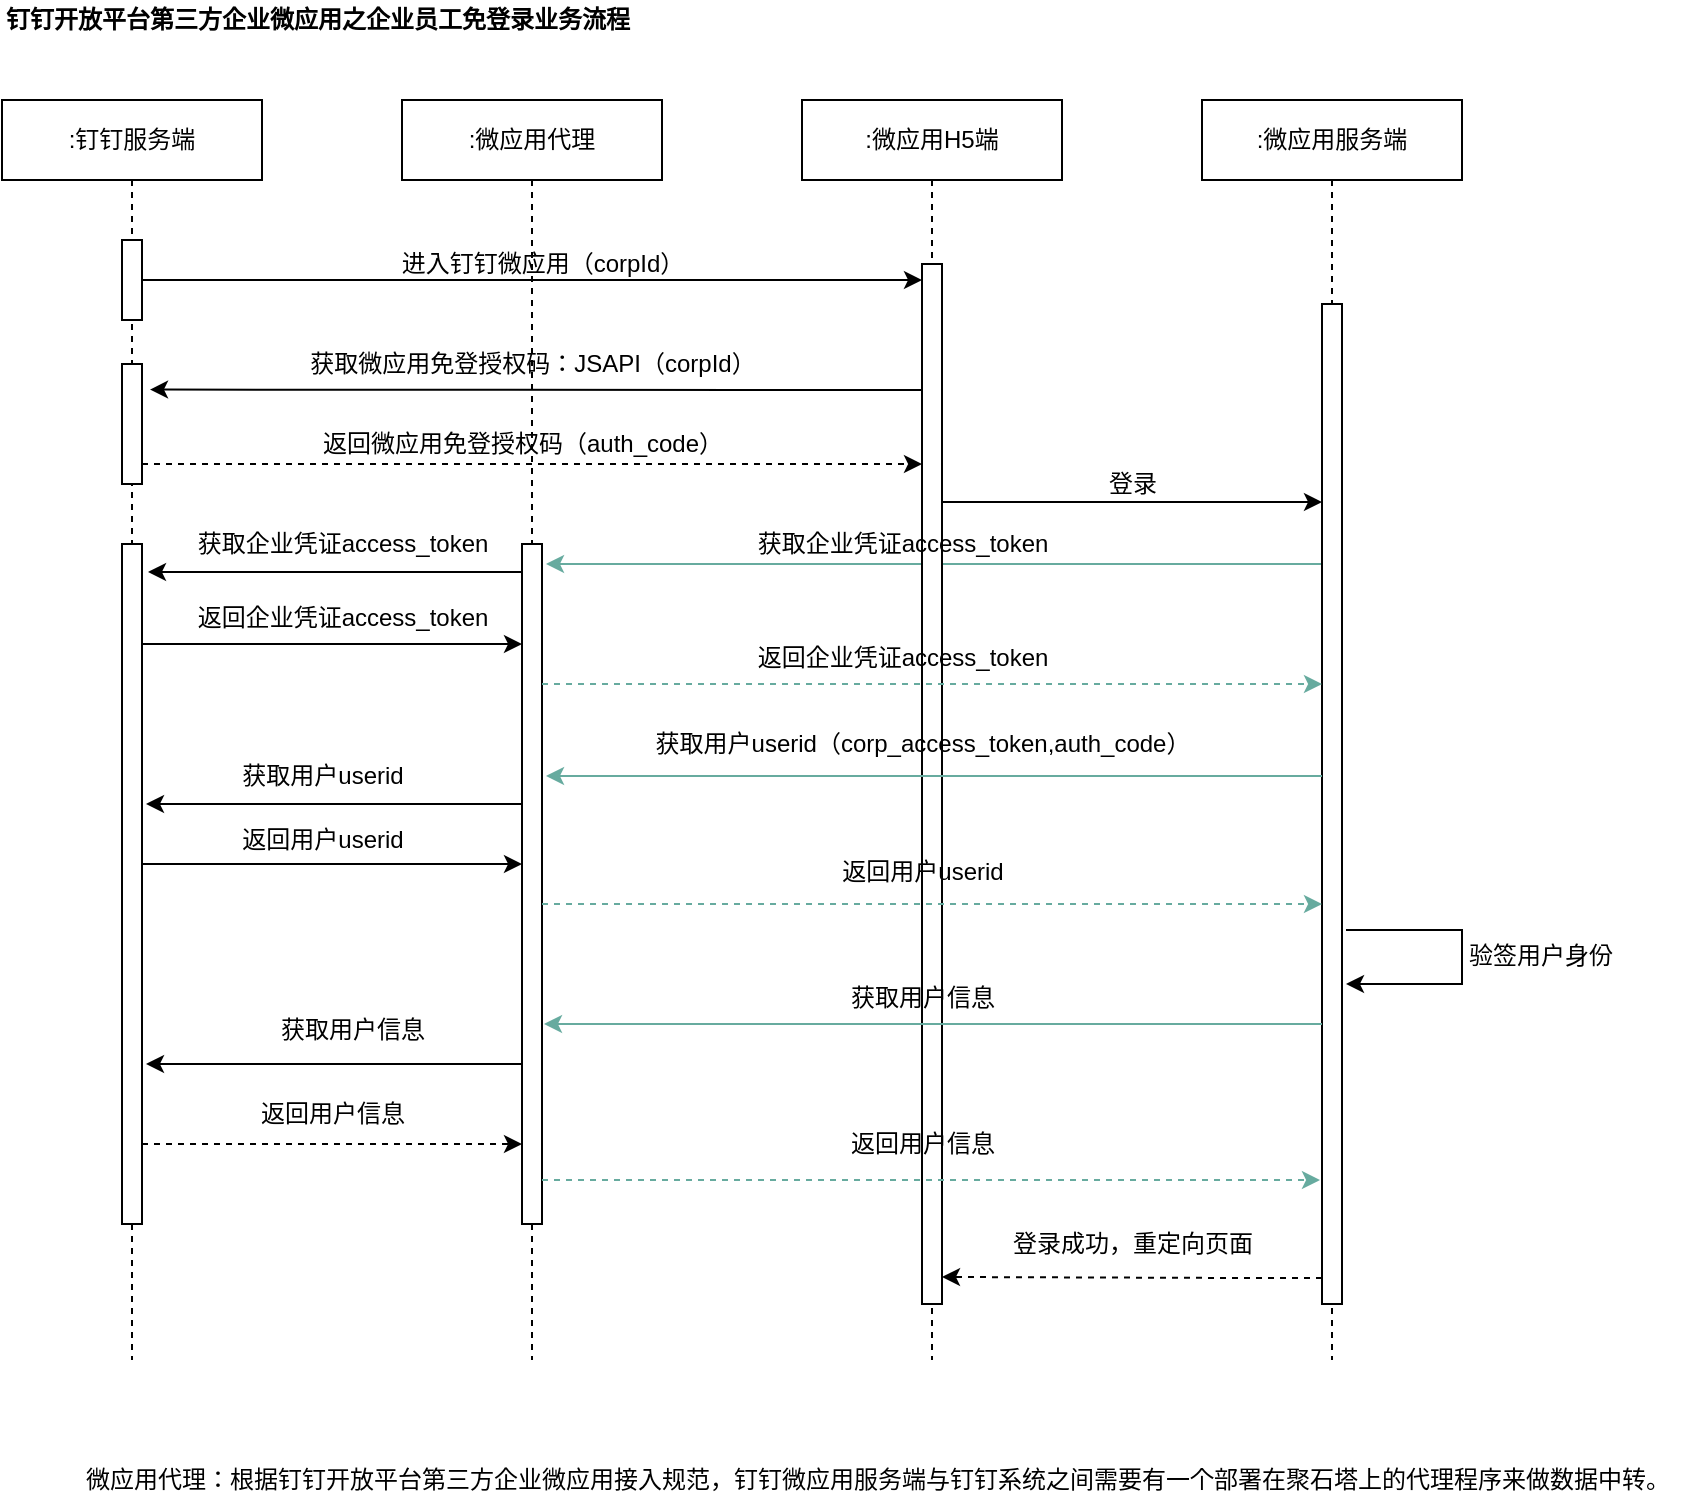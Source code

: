<mxfile version="14.1.8" type="github" pages="6">
  <diagram name="dingtalk_openapi_ent_001" id="e7e014a7-5840-1c2e-5031-d8a46d1fe8dd">
    <mxGraphModel dx="1422" dy="737" grid="1" gridSize="10" guides="1" tooltips="1" connect="1" arrows="1" fold="1" page="1" pageScale="1" pageWidth="1920" pageHeight="1200" background="#ffffff" math="0" shadow="0">
      <root>
        <mxCell id="0" />
        <mxCell id="1" parent="0" />
        <mxCell id="iFogylqvE2eTUU4uMYc8-110" value="" style="edgeStyle=orthogonalEdgeStyle;rounded=0;orthogonalLoop=1;jettySize=auto;html=1;strokeColor=#67AB9F;" parent="1" source="iFogylqvE2eTUU4uMYc8-97" edge="1">
          <mxGeometry relative="1" as="geometry">
            <mxPoint x="352" y="322" as="targetPoint" />
            <Array as="points">
              <mxPoint x="352" y="322" />
            </Array>
          </mxGeometry>
        </mxCell>
        <mxCell id="iFogylqvE2eTUU4uMYc8-43" value=":钉钉服务端" style="shape=umlLifeline;perimeter=lifelinePerimeter;whiteSpace=wrap;html=1;container=1;collapsible=0;recursiveResize=0;outlineConnect=0;" parent="1" vertex="1">
          <mxGeometry x="80" y="90" width="130" height="630" as="geometry" />
        </mxCell>
        <mxCell id="iFogylqvE2eTUU4uMYc8-67" value="" style="html=1;points=[];perimeter=orthogonalPerimeter;" parent="iFogylqvE2eTUU4uMYc8-43" vertex="1">
          <mxGeometry x="60" y="70" width="10" height="40" as="geometry" />
        </mxCell>
        <mxCell id="iFogylqvE2eTUU4uMYc8-86" value="" style="html=1;points=[];perimeter=orthogonalPerimeter;" parent="iFogylqvE2eTUU4uMYc8-43" vertex="1">
          <mxGeometry x="60" y="132" width="10" height="60" as="geometry" />
        </mxCell>
        <mxCell id="iFogylqvE2eTUU4uMYc8-112" value="" style="html=1;points=[];perimeter=orthogonalPerimeter;" parent="iFogylqvE2eTUU4uMYc8-43" vertex="1">
          <mxGeometry x="60" y="222" width="10" height="340" as="geometry" />
        </mxCell>
        <mxCell id="iFogylqvE2eTUU4uMYc8-44" value=":微应用代理" style="shape=umlLifeline;perimeter=lifelinePerimeter;whiteSpace=wrap;html=1;container=1;collapsible=0;recursiveResize=0;outlineConnect=0;" parent="1" vertex="1">
          <mxGeometry x="280" y="90" width="130" height="630" as="geometry" />
        </mxCell>
        <mxCell id="iFogylqvE2eTUU4uMYc8-109" value="" style="html=1;points=[];perimeter=orthogonalPerimeter;" parent="iFogylqvE2eTUU4uMYc8-44" vertex="1">
          <mxGeometry x="60" y="222" width="10" height="340" as="geometry" />
        </mxCell>
        <mxCell id="iFogylqvE2eTUU4uMYc8-45" value=":微应用H5端" style="shape=umlLifeline;perimeter=lifelinePerimeter;whiteSpace=wrap;html=1;container=1;collapsible=0;recursiveResize=0;outlineConnect=0;" parent="1" vertex="1">
          <mxGeometry x="480" y="90" width="130" height="630" as="geometry" />
        </mxCell>
        <mxCell id="iFogylqvE2eTUU4uMYc8-77" value="" style="html=1;points=[];perimeter=orthogonalPerimeter;" parent="iFogylqvE2eTUU4uMYc8-45" vertex="1">
          <mxGeometry x="60" y="82" width="10" height="520" as="geometry" />
        </mxCell>
        <mxCell id="iFogylqvE2eTUU4uMYc8-143" value="获取用户信息" style="text;html=1;align=center;verticalAlign=middle;resizable=0;points=[];autosize=1;" parent="iFogylqvE2eTUU4uMYc8-45" vertex="1">
          <mxGeometry x="15" y="439" width="90" height="20" as="geometry" />
        </mxCell>
        <mxCell id="iFogylqvE2eTUU4uMYc8-46" value=":微应用服务端" style="shape=umlLifeline;perimeter=lifelinePerimeter;whiteSpace=wrap;html=1;container=1;collapsible=0;recursiveResize=0;outlineConnect=0;" parent="1" vertex="1">
          <mxGeometry x="680" y="90" width="130" height="630" as="geometry" />
        </mxCell>
        <mxCell id="iFogylqvE2eTUU4uMYc8-139" value="" style="edgeStyle=orthogonalEdgeStyle;rounded=0;orthogonalLoop=1;jettySize=auto;html=1;strokeColor=#000000;" parent="iFogylqvE2eTUU4uMYc8-46" edge="1">
          <mxGeometry relative="1" as="geometry">
            <mxPoint x="72" y="415" as="sourcePoint" />
            <mxPoint x="72" y="442" as="targetPoint" />
            <Array as="points">
              <mxPoint x="130" y="415" />
              <mxPoint x="130" y="442" />
            </Array>
          </mxGeometry>
        </mxCell>
        <mxCell id="iFogylqvE2eTUU4uMYc8-97" value="" style="html=1;points=[];perimeter=orthogonalPerimeter;" parent="iFogylqvE2eTUU4uMYc8-46" vertex="1">
          <mxGeometry x="60" y="102" width="10" height="500" as="geometry" />
        </mxCell>
        <mxCell id="iFogylqvE2eTUU4uMYc8-79" value="进入钉钉微应用（corpId）" style="text;html=1;align=center;verticalAlign=middle;resizable=0;points=[];autosize=1;" parent="1" vertex="1">
          <mxGeometry x="270" y="162" width="160" height="20" as="geometry" />
        </mxCell>
        <mxCell id="iFogylqvE2eTUU4uMYc8-88" value="获取微应用免登授权码：JSAPI（corpId）" style="text;html=1;align=center;verticalAlign=middle;resizable=0;points=[];autosize=1;" parent="1" vertex="1">
          <mxGeometry x="225" y="212" width="240" height="20" as="geometry" />
        </mxCell>
        <mxCell id="iFogylqvE2eTUU4uMYc8-90" value="" style="edgeStyle=orthogonalEdgeStyle;rounded=0;orthogonalLoop=1;jettySize=auto;html=1;strokeColor=#000000;entryX=1.4;entryY=0.213;entryDx=0;entryDy=0;entryPerimeter=0;" parent="1" source="iFogylqvE2eTUU4uMYc8-77" target="iFogylqvE2eTUU4uMYc8-86" edge="1">
          <mxGeometry relative="1" as="geometry">
            <mxPoint x="460" y="257" as="targetPoint" />
            <Array as="points">
              <mxPoint x="450" y="235" />
              <mxPoint x="450" y="235" />
            </Array>
          </mxGeometry>
        </mxCell>
        <mxCell id="iFogylqvE2eTUU4uMYc8-92" value="" style="edgeStyle=orthogonalEdgeStyle;rounded=0;orthogonalLoop=1;jettySize=auto;html=1;strokeColor=#000000;dashed=1;" parent="1" source="iFogylqvE2eTUU4uMYc8-86" edge="1">
          <mxGeometry relative="1" as="geometry">
            <mxPoint x="540" y="272" as="targetPoint" />
            <Array as="points">
              <mxPoint x="250" y="272" />
              <mxPoint x="250" y="272" />
            </Array>
          </mxGeometry>
        </mxCell>
        <mxCell id="iFogylqvE2eTUU4uMYc8-93" value="返回微应用免登授权码（auth_code）" style="text;html=1;align=center;verticalAlign=middle;resizable=0;points=[];autosize=1;" parent="1" vertex="1">
          <mxGeometry x="230" y="252" width="220" height="20" as="geometry" />
        </mxCell>
        <mxCell id="iFogylqvE2eTUU4uMYc8-105" value="" style="edgeStyle=orthogonalEdgeStyle;rounded=0;orthogonalLoop=1;jettySize=auto;html=1;strokeColor=#000000;" parent="1" source="iFogylqvE2eTUU4uMYc8-77" edge="1">
          <mxGeometry relative="1" as="geometry">
            <mxPoint x="740" y="291" as="targetPoint" />
            <Array as="points">
              <mxPoint x="740" y="291" />
            </Array>
          </mxGeometry>
        </mxCell>
        <mxCell id="iFogylqvE2eTUU4uMYc8-106" value="登录" style="text;html=1;align=center;verticalAlign=middle;resizable=0;points=[];autosize=1;" parent="1" vertex="1">
          <mxGeometry x="625" y="272" width="40" height="20" as="geometry" />
        </mxCell>
        <mxCell id="iFogylqvE2eTUU4uMYc8-111" value="获取企业凭证access_token" style="text;html=1;align=center;verticalAlign=middle;resizable=0;points=[];autosize=1;" parent="1" vertex="1">
          <mxGeometry x="450" y="302" width="160" height="20" as="geometry" />
        </mxCell>
        <mxCell id="iFogylqvE2eTUU4uMYc8-113" style="edgeStyle=orthogonalEdgeStyle;rounded=0;orthogonalLoop=1;jettySize=auto;html=1;strokeColor=#000000;" parent="1" source="iFogylqvE2eTUU4uMYc8-109" edge="1">
          <mxGeometry relative="1" as="geometry">
            <mxPoint x="153" y="326" as="targetPoint" />
            <Array as="points">
              <mxPoint x="300" y="326" />
              <mxPoint x="300" y="326" />
            </Array>
          </mxGeometry>
        </mxCell>
        <mxCell id="iFogylqvE2eTUU4uMYc8-114" value="获取企业凭证access_token" style="text;html=1;align=center;verticalAlign=middle;resizable=0;points=[];autosize=1;" parent="1" vertex="1">
          <mxGeometry x="170" y="302" width="160" height="20" as="geometry" />
        </mxCell>
        <mxCell id="iFogylqvE2eTUU4uMYc8-115" style="edgeStyle=orthogonalEdgeStyle;rounded=0;orthogonalLoop=1;jettySize=auto;html=1;strokeColor=#000000;" parent="1" source="iFogylqvE2eTUU4uMYc8-112" target="iFogylqvE2eTUU4uMYc8-109" edge="1">
          <mxGeometry relative="1" as="geometry">
            <Array as="points">
              <mxPoint x="240" y="362" />
              <mxPoint x="240" y="362" />
            </Array>
          </mxGeometry>
        </mxCell>
        <mxCell id="iFogylqvE2eTUU4uMYc8-116" value="返回企业凭证access_token" style="text;html=1;align=center;verticalAlign=middle;resizable=0;points=[];autosize=1;" parent="1" vertex="1">
          <mxGeometry x="170" y="339" width="160" height="20" as="geometry" />
        </mxCell>
        <mxCell id="iFogylqvE2eTUU4uMYc8-117" style="edgeStyle=orthogonalEdgeStyle;rounded=0;orthogonalLoop=1;jettySize=auto;html=1;strokeColor=#67AB9F;dashed=1;" parent="1" source="iFogylqvE2eTUU4uMYc8-109" edge="1">
          <mxGeometry relative="1" as="geometry">
            <mxPoint x="740" y="382" as="targetPoint" />
            <Array as="points">
              <mxPoint x="420" y="382" />
              <mxPoint x="420" y="382" />
            </Array>
          </mxGeometry>
        </mxCell>
        <mxCell id="iFogylqvE2eTUU4uMYc8-118" value="返回企业凭证access_token" style="text;html=1;align=center;verticalAlign=middle;resizable=0;points=[];autosize=1;" parent="1" vertex="1">
          <mxGeometry x="450" y="359" width="160" height="20" as="geometry" />
        </mxCell>
        <mxCell id="iFogylqvE2eTUU4uMYc8-127" value="" style="edgeStyle=orthogonalEdgeStyle;rounded=0;orthogonalLoop=1;jettySize=auto;html=1;strokeColor=#67AB9F;" parent="1" source="iFogylqvE2eTUU4uMYc8-97" edge="1">
          <mxGeometry relative="1" as="geometry">
            <mxPoint x="352" y="428" as="targetPoint" />
            <Array as="points">
              <mxPoint x="352" y="428" />
            </Array>
          </mxGeometry>
        </mxCell>
        <mxCell id="iFogylqvE2eTUU4uMYc8-128" value="获取用户userid（corp_access_token,auth_code）" style="text;html=1;align=center;verticalAlign=middle;resizable=0;points=[];autosize=1;" parent="1" vertex="1">
          <mxGeometry x="400" y="402" width="280" height="20" as="geometry" />
        </mxCell>
        <mxCell id="iFogylqvE2eTUU4uMYc8-130" value="" style="edgeStyle=orthogonalEdgeStyle;rounded=0;orthogonalLoop=1;jettySize=auto;html=1;" parent="1" edge="1">
          <mxGeometry relative="1" as="geometry">
            <mxPoint x="340" y="442" as="sourcePoint" />
            <mxPoint x="152" y="442" as="targetPoint" />
            <Array as="points">
              <mxPoint x="280" y="442" />
              <mxPoint x="280" y="442" />
            </Array>
          </mxGeometry>
        </mxCell>
        <mxCell id="iFogylqvE2eTUU4uMYc8-131" value="获取用户userid" style="text;html=1;align=center;verticalAlign=middle;resizable=0;points=[];autosize=1;" parent="1" vertex="1">
          <mxGeometry x="190" y="418" width="100" height="20" as="geometry" />
        </mxCell>
        <mxCell id="iFogylqvE2eTUU4uMYc8-133" value="" style="edgeStyle=orthogonalEdgeStyle;rounded=0;orthogonalLoop=1;jettySize=auto;html=1;strokeColor=#000000;" parent="1" source="iFogylqvE2eTUU4uMYc8-112" edge="1">
          <mxGeometry relative="1" as="geometry">
            <mxPoint x="340" y="472" as="targetPoint" />
            <Array as="points">
              <mxPoint x="340" y="472" />
            </Array>
          </mxGeometry>
        </mxCell>
        <mxCell id="iFogylqvE2eTUU4uMYc8-134" value="返回用户userid" style="text;html=1;align=center;verticalAlign=middle;resizable=0;points=[];autosize=1;" parent="1" vertex="1">
          <mxGeometry x="190" y="450" width="100" height="20" as="geometry" />
        </mxCell>
        <mxCell id="iFogylqvE2eTUU4uMYc8-136" value="" style="edgeStyle=orthogonalEdgeStyle;rounded=0;orthogonalLoop=1;jettySize=auto;html=1;dashed=1;strokeColor=#67AB9F;" parent="1" source="iFogylqvE2eTUU4uMYc8-109" edge="1">
          <mxGeometry relative="1" as="geometry">
            <mxPoint x="740" y="492" as="targetPoint" />
            <Array as="points">
              <mxPoint x="440" y="492" />
              <mxPoint x="440" y="492" />
            </Array>
          </mxGeometry>
        </mxCell>
        <mxCell id="iFogylqvE2eTUU4uMYc8-137" value="返回用户userid" style="text;html=1;align=center;verticalAlign=middle;resizable=0;points=[];autosize=1;" parent="1" vertex="1">
          <mxGeometry x="490" y="466" width="100" height="20" as="geometry" />
        </mxCell>
        <mxCell id="iFogylqvE2eTUU4uMYc8-140" value="验签用户身份" style="text;html=1;align=center;verticalAlign=middle;resizable=0;points=[];autosize=1;" parent="1" vertex="1">
          <mxGeometry x="804" y="508" width="90" height="20" as="geometry" />
        </mxCell>
        <mxCell id="iFogylqvE2eTUU4uMYc8-142" value="" style="edgeStyle=orthogonalEdgeStyle;rounded=0;orthogonalLoop=1;jettySize=auto;html=1;strokeColor=#67AB9F;" parent="1" source="iFogylqvE2eTUU4uMYc8-97" edge="1">
          <mxGeometry relative="1" as="geometry">
            <mxPoint x="351" y="552" as="targetPoint" />
            <Array as="points">
              <mxPoint x="351" y="552" />
            </Array>
          </mxGeometry>
        </mxCell>
        <mxCell id="iFogylqvE2eTUU4uMYc8-144" value="" style="edgeStyle=orthogonalEdgeStyle;rounded=0;orthogonalLoop=1;jettySize=auto;html=1;" parent="1" source="iFogylqvE2eTUU4uMYc8-109" edge="1">
          <mxGeometry relative="1" as="geometry">
            <mxPoint x="152" y="572" as="targetPoint" />
            <Array as="points">
              <mxPoint x="152" y="572" />
            </Array>
          </mxGeometry>
        </mxCell>
        <mxCell id="iFogylqvE2eTUU4uMYc8-145" value="获取用户信息" style="text;html=1;align=center;verticalAlign=middle;resizable=0;points=[];autosize=1;" parent="1" vertex="1">
          <mxGeometry x="210" y="545" width="90" height="20" as="geometry" />
        </mxCell>
        <mxCell id="iFogylqvE2eTUU4uMYc8-146" value="" style="edgeStyle=orthogonalEdgeStyle;rounded=0;orthogonalLoop=1;jettySize=auto;html=1;dashed=1;" parent="1" source="iFogylqvE2eTUU4uMYc8-112" edge="1">
          <mxGeometry relative="1" as="geometry">
            <mxPoint x="340" y="612" as="targetPoint" />
            <Array as="points">
              <mxPoint x="340" y="612" />
            </Array>
          </mxGeometry>
        </mxCell>
        <mxCell id="iFogylqvE2eTUU4uMYc8-148" value="" style="edgeStyle=orthogonalEdgeStyle;rounded=0;orthogonalLoop=1;jettySize=auto;html=1;dashed=1;strokeColor=#67AB9F;" parent="1" source="iFogylqvE2eTUU4uMYc8-109" edge="1">
          <mxGeometry relative="1" as="geometry">
            <mxPoint x="739" y="630" as="targetPoint" />
            <Array as="points">
              <mxPoint x="440" y="630" />
              <mxPoint x="440" y="630" />
            </Array>
          </mxGeometry>
        </mxCell>
        <mxCell id="iFogylqvE2eTUU4uMYc8-149" value="返回用户信息" style="text;html=1;align=center;verticalAlign=middle;resizable=0;points=[];autosize=1;" parent="1" vertex="1">
          <mxGeometry x="200" y="587" width="90" height="20" as="geometry" />
        </mxCell>
        <mxCell id="iFogylqvE2eTUU4uMYc8-150" value="返回用户信息" style="text;html=1;align=center;verticalAlign=middle;resizable=0;points=[];autosize=1;" parent="1" vertex="1">
          <mxGeometry x="495" y="602" width="90" height="20" as="geometry" />
        </mxCell>
        <mxCell id="iFogylqvE2eTUU4uMYc8-152" value="" style="edgeStyle=orthogonalEdgeStyle;rounded=0;orthogonalLoop=1;jettySize=auto;html=1;dashed=1;entryX=1;entryY=0.974;entryDx=0;entryDy=0;entryPerimeter=0;" parent="1" source="iFogylqvE2eTUU4uMYc8-97" target="iFogylqvE2eTUU4uMYc8-77" edge="1">
          <mxGeometry relative="1" as="geometry">
            <mxPoint x="660" y="442" as="targetPoint" />
            <Array as="points">
              <mxPoint x="700" y="679" />
              <mxPoint x="700" y="679" />
            </Array>
          </mxGeometry>
        </mxCell>
        <mxCell id="iFogylqvE2eTUU4uMYc8-153" value="登录成功，重定向页面" style="text;html=1;align=center;verticalAlign=middle;resizable=0;points=[];autosize=1;" parent="1" vertex="1">
          <mxGeometry x="575" y="652" width="140" height="20" as="geometry" />
        </mxCell>
        <mxCell id="ozE3ekxXH5V31ykZUYcG-1" value="&lt;b&gt;钉钉开放平台第三方企业微应用之企业员工免登录业务流程&lt;/b&gt;" style="text;html=1;align=left;verticalAlign=middle;resizable=0;points=[];autosize=1;" parent="1" vertex="1">
          <mxGeometry x="80" y="40" width="330" height="20" as="geometry" />
        </mxCell>
        <mxCell id="QotLAJqEf01hJXJy_Xmf-2" value="" style="edgeStyle=orthogonalEdgeStyle;rounded=0;orthogonalLoop=1;jettySize=auto;html=1;" parent="1" source="iFogylqvE2eTUU4uMYc8-67" edge="1">
          <mxGeometry relative="1" as="geometry">
            <mxPoint x="540" y="180" as="targetPoint" />
            <Array as="points">
              <mxPoint x="480" y="180" />
              <mxPoint x="480" y="180" />
            </Array>
          </mxGeometry>
        </mxCell>
        <mxCell id="QotLAJqEf01hJXJy_Xmf-3" value="微应用代理：根据钉钉开放平台第三方企业微应用接入规范，钉钉微应用服务端与钉钉系统之间需要有一个部署在聚石塔上的代理程序来做数据中转。" style="text;html=1;align=left;verticalAlign=middle;resizable=0;points=[];autosize=1;" parent="1" vertex="1">
          <mxGeometry x="120" y="770" width="810" height="20" as="geometry" />
        </mxCell>
      </root>
    </mxGraphModel>
  </diagram>
  <diagram id="vPzD-Wpo7etqd_KNEoi4" name="dingtalk_openapi_ent_002">
    <mxGraphModel dx="1422" dy="737" grid="1" gridSize="10" guides="1" tooltips="1" connect="1" arrows="1" fold="1" page="1" pageScale="1" pageWidth="1200" pageHeight="1920" math="0" shadow="0">
      <root>
        <mxCell id="lzIYmvuplW2zlDW2XlVa-0" />
        <mxCell id="lzIYmvuplW2zlDW2XlVa-1" parent="lzIYmvuplW2zlDW2XlVa-0" />
        <mxCell id="ROyWMD74HyqL_B-godrN-1" value="&lt;b&gt;企业开通流程&lt;/b&gt;" style="text;html=1;strokeColor=none;fillColor=none;align=left;verticalAlign=middle;whiteSpace=wrap;rounded=0;" vertex="1" parent="lzIYmvuplW2zlDW2XlVa-1">
          <mxGeometry x="40" y="40" width="90" height="20" as="geometry" />
        </mxCell>
        <mxCell id="ROyWMD74HyqL_B-godrN-3" value="企业" style="shape=umlLifeline;perimeter=lifelinePerimeter;whiteSpace=wrap;html=1;container=1;collapsible=0;recursiveResize=0;outlineConnect=0;" vertex="1" parent="lzIYmvuplW2zlDW2XlVa-1">
          <mxGeometry x="40" y="80" width="100" height="520" as="geometry" />
        </mxCell>
        <mxCell id="ROyWMD74HyqL_B-godrN-8" value="" style="html=1;points=[];perimeter=orthogonalPerimeter;" vertex="1" parent="ROyWMD74HyqL_B-godrN-3">
          <mxGeometry x="45" y="80" width="10" height="80" as="geometry" />
        </mxCell>
        <mxCell id="ROyWMD74HyqL_B-godrN-4" value="钉钉开放平台" style="shape=umlLifeline;perimeter=lifelinePerimeter;whiteSpace=wrap;html=1;container=1;collapsible=0;recursiveResize=0;outlineConnect=0;" vertex="1" parent="lzIYmvuplW2zlDW2XlVa-1">
          <mxGeometry x="280" y="80" width="100" height="520" as="geometry" />
        </mxCell>
        <mxCell id="ROyWMD74HyqL_B-godrN-9" value="" style="html=1;points=[];perimeter=orthogonalPerimeter;" vertex="1" parent="ROyWMD74HyqL_B-godrN-4">
          <mxGeometry x="45" y="80" width="10" height="80" as="geometry" />
        </mxCell>
        <mxCell id="ROyWMD74HyqL_B-godrN-5" value="聚石塔代理" style="shape=umlLifeline;perimeter=lifelinePerimeter;whiteSpace=wrap;html=1;container=1;collapsible=0;recursiveResize=0;outlineConnect=0;" vertex="1" parent="lzIYmvuplW2zlDW2XlVa-1">
          <mxGeometry x="520" y="80" width="100" height="520" as="geometry" />
        </mxCell>
        <mxCell id="ROyWMD74HyqL_B-godrN-12" value="" style="html=1;points=[];perimeter=orthogonalPerimeter;" vertex="1" parent="ROyWMD74HyqL_B-godrN-5">
          <mxGeometry x="45" y="110" width="10" height="370" as="geometry" />
        </mxCell>
        <mxCell id="ROyWMD74HyqL_B-godrN-10" value="" style="edgeStyle=orthogonalEdgeStyle;rounded=0;orthogonalLoop=1;jettySize=auto;html=1;" edge="1" parent="lzIYmvuplW2zlDW2XlVa-1" source="ROyWMD74HyqL_B-godrN-8" target="ROyWMD74HyqL_B-godrN-9">
          <mxGeometry relative="1" as="geometry">
            <Array as="points">
              <mxPoint x="220" y="170" />
              <mxPoint x="220" y="170" />
            </Array>
          </mxGeometry>
        </mxCell>
        <mxCell id="ROyWMD74HyqL_B-godrN-11" value="管理员授权开通第三方应用" style="text;html=1;align=center;verticalAlign=middle;resizable=0;points=[];autosize=1;" vertex="1" parent="lzIYmvuplW2zlDW2XlVa-1">
          <mxGeometry x="130" y="140" width="160" height="20" as="geometry" />
        </mxCell>
        <mxCell id="ROyWMD74HyqL_B-godrN-13" value="" style="edgeStyle=orthogonalEdgeStyle;rounded=0;orthogonalLoop=1;jettySize=auto;html=1;dashed=1;" edge="1" parent="lzIYmvuplW2zlDW2XlVa-1" source="ROyWMD74HyqL_B-godrN-9" target="ROyWMD74HyqL_B-godrN-12">
          <mxGeometry relative="1" as="geometry">
            <Array as="points">
              <mxPoint x="510" y="200" />
              <mxPoint x="510" y="200" />
            </Array>
          </mxGeometry>
        </mxCell>
        <mxCell id="ROyWMD74HyqL_B-godrN-14" value="RDS推送企业授权信息" style="text;html=1;align=center;verticalAlign=middle;resizable=0;points=[];autosize=1;" vertex="1" parent="lzIYmvuplW2zlDW2XlVa-1">
          <mxGeometry x="380" y="170" width="140" height="20" as="geometry" />
        </mxCell>
        <mxCell id="ROyWMD74HyqL_B-godrN-19" value="飞巴开放平台" style="shape=umlLifeline;perimeter=lifelinePerimeter;whiteSpace=wrap;html=1;container=1;collapsible=0;recursiveResize=0;outlineConnect=0;" vertex="1" parent="lzIYmvuplW2zlDW2XlVa-1">
          <mxGeometry x="760" y="80" width="100" height="530" as="geometry" />
        </mxCell>
        <mxCell id="ROyWMD74HyqL_B-godrN-17" value="" style="html=1;points=[];perimeter=orthogonalPerimeter;" vertex="1" parent="ROyWMD74HyqL_B-godrN-19">
          <mxGeometry x="45" y="140" width="10" height="80" as="geometry" />
        </mxCell>
        <mxCell id="ROyWMD74HyqL_B-godrN-26" style="edgeStyle=orthogonalEdgeStyle;rounded=0;orthogonalLoop=1;jettySize=auto;html=1;curved=1;" edge="1" parent="ROyWMD74HyqL_B-godrN-19" source="ROyWMD74HyqL_B-godrN-17" target="ROyWMD74HyqL_B-godrN-17">
          <mxGeometry relative="1" as="geometry" />
        </mxCell>
        <mxCell id="ROyWMD74HyqL_B-godrN-33" value="" style="edgeStyle=orthogonalEdgeStyle;rounded=0;orthogonalLoop=1;jettySize=auto;html=1;curved=1;" edge="1" parent="ROyWMD74HyqL_B-godrN-19" source="ROyWMD74HyqL_B-godrN-29" target="ROyWMD74HyqL_B-godrN-29">
          <mxGeometry relative="1" as="geometry">
            <mxPoint x="135" y="275" as="targetPoint" />
          </mxGeometry>
        </mxCell>
        <mxCell id="ROyWMD74HyqL_B-godrN-29" value="" style="html=1;points=[];perimeter=orthogonalPerimeter;" vertex="1" parent="ROyWMD74HyqL_B-godrN-19">
          <mxGeometry x="45" y="240" width="10" height="70" as="geometry" />
        </mxCell>
        <mxCell id="ROyWMD74HyqL_B-godrN-39" value="" style="edgeStyle=orthogonalEdgeStyle;rounded=0;orthogonalLoop=1;jettySize=auto;html=1;curved=1;" edge="1" parent="ROyWMD74HyqL_B-godrN-19" source="ROyWMD74HyqL_B-godrN-36" target="ROyWMD74HyqL_B-godrN-36">
          <mxGeometry relative="1" as="geometry">
            <mxPoint x="135" y="380" as="targetPoint" />
          </mxGeometry>
        </mxCell>
        <mxCell id="ROyWMD74HyqL_B-godrN-36" value="" style="html=1;points=[];perimeter=orthogonalPerimeter;" vertex="1" parent="ROyWMD74HyqL_B-godrN-19">
          <mxGeometry x="45" y="340" width="10" height="80" as="geometry" />
        </mxCell>
        <mxCell id="ROyWMD74HyqL_B-godrN-44" value="" style="edgeStyle=orthogonalEdgeStyle;rounded=0;orthogonalLoop=1;jettySize=auto;html=1;curved=1;" edge="1" parent="ROyWMD74HyqL_B-godrN-19" source="ROyWMD74HyqL_B-godrN-41" target="ROyWMD74HyqL_B-godrN-41">
          <mxGeometry relative="1" as="geometry">
            <mxPoint x="135" y="480" as="targetPoint" />
          </mxGeometry>
        </mxCell>
        <mxCell id="ROyWMD74HyqL_B-godrN-41" value="" style="html=1;points=[];perimeter=orthogonalPerimeter;" vertex="1" parent="ROyWMD74HyqL_B-godrN-19">
          <mxGeometry x="45" y="440" width="10" height="80" as="geometry" />
        </mxCell>
        <mxCell id="ROyWMD74HyqL_B-godrN-18" value="" style="edgeStyle=orthogonalEdgeStyle;rounded=0;orthogonalLoop=1;jettySize=auto;html=1;dashed=1;" edge="1" parent="lzIYmvuplW2zlDW2XlVa-1" source="ROyWMD74HyqL_B-godrN-12" target="ROyWMD74HyqL_B-godrN-17">
          <mxGeometry relative="1" as="geometry">
            <Array as="points">
              <mxPoint x="750" y="230" />
              <mxPoint x="750" y="230" />
            </Array>
          </mxGeometry>
        </mxCell>
        <mxCell id="ROyWMD74HyqL_B-godrN-23" value="同步企业信息" style="text;html=1;align=center;verticalAlign=middle;resizable=0;points=[];autosize=1;" vertex="1" parent="lzIYmvuplW2zlDW2XlVa-1">
          <mxGeometry x="630" y="200" width="90" height="20" as="geometry" />
        </mxCell>
        <mxCell id="ROyWMD74HyqL_B-godrN-27" value="注册/更新&lt;br&gt;企业信息" style="text;html=1;align=center;verticalAlign=middle;resizable=0;points=[];autosize=1;" vertex="1" parent="lzIYmvuplW2zlDW2XlVa-1">
          <mxGeometry x="840" y="230" width="70" height="30" as="geometry" />
        </mxCell>
        <mxCell id="ROyWMD74HyqL_B-godrN-30" value="" style="rounded=0;orthogonalLoop=1;jettySize=auto;html=1;dashed=1;" edge="1" parent="lzIYmvuplW2zlDW2XlVa-1" source="ROyWMD74HyqL_B-godrN-12" target="ROyWMD74HyqL_B-godrN-29">
          <mxGeometry relative="1" as="geometry">
            <Array as="points">
              <mxPoint x="690" y="340" />
            </Array>
          </mxGeometry>
        </mxCell>
        <mxCell id="ROyWMD74HyqL_B-godrN-31" value="同步企业部门信息" style="text;html=1;align=center;verticalAlign=middle;resizable=0;points=[];autosize=1;" vertex="1" parent="lzIYmvuplW2zlDW2XlVa-1">
          <mxGeometry x="630" y="310" width="110" height="20" as="geometry" />
        </mxCell>
        <mxCell id="ROyWMD74HyqL_B-godrN-34" value="更新&lt;br&gt;企业部门信息" style="text;html=1;align=center;verticalAlign=middle;resizable=0;points=[];autosize=1;" vertex="1" parent="lzIYmvuplW2zlDW2XlVa-1">
          <mxGeometry x="830" y="340" width="90" height="30" as="geometry" />
        </mxCell>
        <mxCell id="ROyWMD74HyqL_B-godrN-37" style="rounded=0;orthogonalLoop=1;jettySize=auto;html=1;dashed=1;" edge="1" parent="lzIYmvuplW2zlDW2XlVa-1" source="ROyWMD74HyqL_B-godrN-12" target="ROyWMD74HyqL_B-godrN-36">
          <mxGeometry relative="1" as="geometry">
            <Array as="points">
              <mxPoint x="690" y="440" />
            </Array>
          </mxGeometry>
        </mxCell>
        <mxCell id="ROyWMD74HyqL_B-godrN-40" value="同步企业员工信息" style="text;html=1;align=center;verticalAlign=middle;resizable=0;points=[];autosize=1;" vertex="1" parent="lzIYmvuplW2zlDW2XlVa-1">
          <mxGeometry x="630" y="410" width="110" height="20" as="geometry" />
        </mxCell>
        <mxCell id="ROyWMD74HyqL_B-godrN-42" style="rounded=0;orthogonalLoop=1;jettySize=auto;html=1;dashed=1;" edge="1" parent="lzIYmvuplW2zlDW2XlVa-1" source="ROyWMD74HyqL_B-godrN-12" target="ROyWMD74HyqL_B-godrN-41">
          <mxGeometry relative="1" as="geometry">
            <Array as="points">
              <mxPoint x="690" y="540" />
            </Array>
          </mxGeometry>
        </mxCell>
        <mxCell id="ROyWMD74HyqL_B-godrN-45" value="同步企业员工角色信息" style="text;html=1;align=center;verticalAlign=middle;resizable=0;points=[];autosize=1;" vertex="1" parent="lzIYmvuplW2zlDW2XlVa-1">
          <mxGeometry x="630" y="510" width="140" height="20" as="geometry" />
        </mxCell>
        <mxCell id="ROyWMD74HyqL_B-godrN-46" value="更新&lt;br&gt;企业员工信息" style="text;html=1;align=center;verticalAlign=middle;resizable=0;points=[];autosize=1;" vertex="1" parent="lzIYmvuplW2zlDW2XlVa-1">
          <mxGeometry x="840" y="450" width="90" height="30" as="geometry" />
        </mxCell>
        <mxCell id="ROyWMD74HyqL_B-godrN-47" value="更新&lt;br&gt;企业角色信息" style="text;html=1;align=center;verticalAlign=middle;resizable=0;points=[];autosize=1;" vertex="1" parent="lzIYmvuplW2zlDW2XlVa-1">
          <mxGeometry x="840" y="550" width="90" height="30" as="geometry" />
        </mxCell>
        <mxCell id="ROyWMD74HyqL_B-godrN-48" value="企业开通：企业开通指的是企业管理员在钉钉后台入驻到飞巴应用上来，并为飞巴应用授权相应的企业信息。" style="text;html=1;align=left;verticalAlign=middle;resizable=0;points=[];autosize=1;" vertex="1" parent="lzIYmvuplW2zlDW2XlVa-1">
          <mxGeometry x="40" y="660" width="590" height="20" as="geometry" />
        </mxCell>
        <mxCell id="XfqAjCLGHTh9f_zEp6VF-0" value="聚石塔代理：根据钉钉第三方应用开发者规范要求，需要在聚石塔云平台上部署一个代理用于实现第三方服务与钉钉之间的服务交互，我们称为部署在聚石塔代理。" style="text;html=1;align=left;verticalAlign=middle;resizable=0;points=[];autosize=1;" vertex="1" parent="lzIYmvuplW2zlDW2XlVa-1">
          <mxGeometry x="40" y="710" width="880" height="20" as="geometry" />
        </mxCell>
      </root>
    </mxGraphModel>
  </diagram>
  <diagram name="dingtalk_openapi_ent_003" id="NJfmSJ3Z6EROwrKiT6tM">
    <mxGraphModel dx="1422" dy="737" grid="1" gridSize="10" guides="1" tooltips="1" connect="1" arrows="1" fold="1" page="1" pageScale="1" pageWidth="1200" pageHeight="1920" math="0" shadow="0">
      <root>
        <mxCell id="b8aBz9sjtjlgImkw413s-0" />
        <mxCell id="b8aBz9sjtjlgImkw413s-1" parent="b8aBz9sjtjlgImkw413s-0" />
        <mxCell id="b8aBz9sjtjlgImkw413s-2" value="&lt;b&gt;企业信息变更流程&lt;/b&gt;" style="text;html=1;strokeColor=none;fillColor=none;align=left;verticalAlign=middle;whiteSpace=wrap;rounded=0;" vertex="1" parent="b8aBz9sjtjlgImkw413s-1">
          <mxGeometry x="40" y="40" width="100" height="20" as="geometry" />
        </mxCell>
        <mxCell id="b8aBz9sjtjlgImkw413s-3" value="企业" style="shape=umlLifeline;perimeter=lifelinePerimeter;whiteSpace=wrap;html=1;container=1;collapsible=0;recursiveResize=0;outlineConnect=0;" vertex="1" parent="b8aBz9sjtjlgImkw413s-1">
          <mxGeometry x="40" y="80" width="100" height="520" as="geometry" />
        </mxCell>
        <mxCell id="b8aBz9sjtjlgImkw413s-4" value="" style="html=1;points=[];perimeter=orthogonalPerimeter;" vertex="1" parent="b8aBz9sjtjlgImkw413s-3">
          <mxGeometry x="45" y="80" width="10" height="80" as="geometry" />
        </mxCell>
        <mxCell id="b8aBz9sjtjlgImkw413s-5" value="钉钉开放平台" style="shape=umlLifeline;perimeter=lifelinePerimeter;whiteSpace=wrap;html=1;container=1;collapsible=0;recursiveResize=0;outlineConnect=0;" vertex="1" parent="b8aBz9sjtjlgImkw413s-1">
          <mxGeometry x="280" y="80" width="100" height="520" as="geometry" />
        </mxCell>
        <mxCell id="b8aBz9sjtjlgImkw413s-6" value="" style="html=1;points=[];perimeter=orthogonalPerimeter;" vertex="1" parent="b8aBz9sjtjlgImkw413s-5">
          <mxGeometry x="45" y="80" width="10" height="80" as="geometry" />
        </mxCell>
        <mxCell id="b8aBz9sjtjlgImkw413s-7" value="聚石塔代理" style="shape=umlLifeline;perimeter=lifelinePerimeter;whiteSpace=wrap;html=1;container=1;collapsible=0;recursiveResize=0;outlineConnect=0;" vertex="1" parent="b8aBz9sjtjlgImkw413s-1">
          <mxGeometry x="520" y="80" width="100" height="520" as="geometry" />
        </mxCell>
        <mxCell id="b8aBz9sjtjlgImkw413s-8" value="" style="html=1;points=[];perimeter=orthogonalPerimeter;" vertex="1" parent="b8aBz9sjtjlgImkw413s-7">
          <mxGeometry x="45" y="110" width="10" height="370" as="geometry" />
        </mxCell>
        <mxCell id="b8aBz9sjtjlgImkw413s-9" value="" style="edgeStyle=orthogonalEdgeStyle;rounded=0;orthogonalLoop=1;jettySize=auto;html=1;" edge="1" parent="b8aBz9sjtjlgImkw413s-1" source="b8aBz9sjtjlgImkw413s-4" target="b8aBz9sjtjlgImkw413s-6">
          <mxGeometry relative="1" as="geometry">
            <Array as="points">
              <mxPoint x="220" y="170" />
              <mxPoint x="220" y="170" />
            </Array>
          </mxGeometry>
        </mxCell>
        <mxCell id="b8aBz9sjtjlgImkw413s-10" value="管理员在钉钉企业管理后台变更企业信息" style="text;html=1;align=center;verticalAlign=middle;resizable=0;points=[];autosize=1;" vertex="1" parent="b8aBz9sjtjlgImkw413s-1">
          <mxGeometry x="95" y="140" width="230" height="20" as="geometry" />
        </mxCell>
        <mxCell id="b8aBz9sjtjlgImkw413s-11" value="" style="edgeStyle=orthogonalEdgeStyle;rounded=0;orthogonalLoop=1;jettySize=auto;html=1;dashed=1;" edge="1" parent="b8aBz9sjtjlgImkw413s-1" source="b8aBz9sjtjlgImkw413s-6" target="b8aBz9sjtjlgImkw413s-8">
          <mxGeometry relative="1" as="geometry">
            <Array as="points">
              <mxPoint x="510" y="200" />
              <mxPoint x="510" y="200" />
            </Array>
          </mxGeometry>
        </mxCell>
        <mxCell id="b8aBz9sjtjlgImkw413s-12" value="以RDS方式推送企业变更信息" style="text;html=1;align=center;verticalAlign=middle;resizable=0;points=[];autosize=1;" vertex="1" parent="b8aBz9sjtjlgImkw413s-1">
          <mxGeometry x="365" y="170" width="170" height="20" as="geometry" />
        </mxCell>
        <mxCell id="b8aBz9sjtjlgImkw413s-13" value="飞巴开放平台" style="shape=umlLifeline;perimeter=lifelinePerimeter;whiteSpace=wrap;html=1;container=1;collapsible=0;recursiveResize=0;outlineConnect=0;" vertex="1" parent="b8aBz9sjtjlgImkw413s-1">
          <mxGeometry x="760" y="80" width="100" height="530" as="geometry" />
        </mxCell>
        <mxCell id="b8aBz9sjtjlgImkw413s-14" value="" style="html=1;points=[];perimeter=orthogonalPerimeter;" vertex="1" parent="b8aBz9sjtjlgImkw413s-13">
          <mxGeometry x="45" y="140" width="10" height="80" as="geometry" />
        </mxCell>
        <mxCell id="b8aBz9sjtjlgImkw413s-15" style="edgeStyle=orthogonalEdgeStyle;rounded=0;orthogonalLoop=1;jettySize=auto;html=1;curved=1;" edge="1" parent="b8aBz9sjtjlgImkw413s-13" source="b8aBz9sjtjlgImkw413s-14" target="b8aBz9sjtjlgImkw413s-14">
          <mxGeometry relative="1" as="geometry" />
        </mxCell>
        <mxCell id="b8aBz9sjtjlgImkw413s-16" value="" style="edgeStyle=orthogonalEdgeStyle;rounded=0;orthogonalLoop=1;jettySize=auto;html=1;curved=1;" edge="1" parent="b8aBz9sjtjlgImkw413s-13" source="b8aBz9sjtjlgImkw413s-17" target="b8aBz9sjtjlgImkw413s-17">
          <mxGeometry relative="1" as="geometry">
            <mxPoint x="135" y="275" as="targetPoint" />
          </mxGeometry>
        </mxCell>
        <mxCell id="b8aBz9sjtjlgImkw413s-17" value="" style="html=1;points=[];perimeter=orthogonalPerimeter;" vertex="1" parent="b8aBz9sjtjlgImkw413s-13">
          <mxGeometry x="45" y="240" width="10" height="70" as="geometry" />
        </mxCell>
        <mxCell id="b8aBz9sjtjlgImkw413s-18" value="" style="edgeStyle=orthogonalEdgeStyle;rounded=0;orthogonalLoop=1;jettySize=auto;html=1;curved=1;" edge="1" parent="b8aBz9sjtjlgImkw413s-13" source="b8aBz9sjtjlgImkw413s-19" target="b8aBz9sjtjlgImkw413s-19">
          <mxGeometry relative="1" as="geometry">
            <mxPoint x="135" y="380" as="targetPoint" />
          </mxGeometry>
        </mxCell>
        <mxCell id="b8aBz9sjtjlgImkw413s-19" value="" style="html=1;points=[];perimeter=orthogonalPerimeter;" vertex="1" parent="b8aBz9sjtjlgImkw413s-13">
          <mxGeometry x="45" y="340" width="10" height="80" as="geometry" />
        </mxCell>
        <mxCell id="b8aBz9sjtjlgImkw413s-20" value="" style="edgeStyle=orthogonalEdgeStyle;rounded=0;orthogonalLoop=1;jettySize=auto;html=1;curved=1;" edge="1" parent="b8aBz9sjtjlgImkw413s-13" source="b8aBz9sjtjlgImkw413s-21" target="b8aBz9sjtjlgImkw413s-21">
          <mxGeometry relative="1" as="geometry">
            <mxPoint x="135" y="480" as="targetPoint" />
          </mxGeometry>
        </mxCell>
        <mxCell id="b8aBz9sjtjlgImkw413s-21" value="" style="html=1;points=[];perimeter=orthogonalPerimeter;" vertex="1" parent="b8aBz9sjtjlgImkw413s-13">
          <mxGeometry x="45" y="440" width="10" height="80" as="geometry" />
        </mxCell>
        <mxCell id="b8aBz9sjtjlgImkw413s-22" value="" style="edgeStyle=orthogonalEdgeStyle;rounded=0;orthogonalLoop=1;jettySize=auto;html=1;dashed=1;" edge="1" parent="b8aBz9sjtjlgImkw413s-1" source="b8aBz9sjtjlgImkw413s-8" target="b8aBz9sjtjlgImkw413s-14">
          <mxGeometry relative="1" as="geometry">
            <Array as="points">
              <mxPoint x="750" y="230" />
              <mxPoint x="750" y="230" />
            </Array>
          </mxGeometry>
        </mxCell>
        <mxCell id="b8aBz9sjtjlgImkw413s-23" value="同步企业信息" style="text;html=1;align=center;verticalAlign=middle;resizable=0;points=[];autosize=1;" vertex="1" parent="b8aBz9sjtjlgImkw413s-1">
          <mxGeometry x="630" y="200" width="90" height="20" as="geometry" />
        </mxCell>
        <mxCell id="b8aBz9sjtjlgImkw413s-24" value="注册/更新&lt;br&gt;企业信息" style="text;html=1;align=center;verticalAlign=middle;resizable=0;points=[];autosize=1;" vertex="1" parent="b8aBz9sjtjlgImkw413s-1">
          <mxGeometry x="840" y="230" width="70" height="30" as="geometry" />
        </mxCell>
        <mxCell id="b8aBz9sjtjlgImkw413s-25" value="" style="rounded=0;orthogonalLoop=1;jettySize=auto;html=1;dashed=1;" edge="1" parent="b8aBz9sjtjlgImkw413s-1" source="b8aBz9sjtjlgImkw413s-8" target="b8aBz9sjtjlgImkw413s-17">
          <mxGeometry relative="1" as="geometry">
            <Array as="points">
              <mxPoint x="690" y="340" />
            </Array>
          </mxGeometry>
        </mxCell>
        <mxCell id="b8aBz9sjtjlgImkw413s-26" value="同步企业部门信息" style="text;html=1;align=center;verticalAlign=middle;resizable=0;points=[];autosize=1;" vertex="1" parent="b8aBz9sjtjlgImkw413s-1">
          <mxGeometry x="630" y="310" width="110" height="20" as="geometry" />
        </mxCell>
        <mxCell id="b8aBz9sjtjlgImkw413s-27" value="更新&lt;br&gt;企业部门信息" style="text;html=1;align=center;verticalAlign=middle;resizable=0;points=[];autosize=1;" vertex="1" parent="b8aBz9sjtjlgImkw413s-1">
          <mxGeometry x="830" y="340" width="90" height="30" as="geometry" />
        </mxCell>
        <mxCell id="b8aBz9sjtjlgImkw413s-28" style="rounded=0;orthogonalLoop=1;jettySize=auto;html=1;dashed=1;" edge="1" parent="b8aBz9sjtjlgImkw413s-1" source="b8aBz9sjtjlgImkw413s-8" target="b8aBz9sjtjlgImkw413s-19">
          <mxGeometry relative="1" as="geometry">
            <Array as="points">
              <mxPoint x="690" y="440" />
            </Array>
          </mxGeometry>
        </mxCell>
        <mxCell id="b8aBz9sjtjlgImkw413s-29" value="同步企业员工信息" style="text;html=1;align=center;verticalAlign=middle;resizable=0;points=[];autosize=1;" vertex="1" parent="b8aBz9sjtjlgImkw413s-1">
          <mxGeometry x="630" y="410" width="110" height="20" as="geometry" />
        </mxCell>
        <mxCell id="b8aBz9sjtjlgImkw413s-30" style="rounded=0;orthogonalLoop=1;jettySize=auto;html=1;dashed=1;" edge="1" parent="b8aBz9sjtjlgImkw413s-1" source="b8aBz9sjtjlgImkw413s-8" target="b8aBz9sjtjlgImkw413s-21">
          <mxGeometry relative="1" as="geometry">
            <Array as="points">
              <mxPoint x="690" y="540" />
            </Array>
          </mxGeometry>
        </mxCell>
        <mxCell id="b8aBz9sjtjlgImkw413s-31" value="同步企业员工角色信息" style="text;html=1;align=center;verticalAlign=middle;resizable=0;points=[];autosize=1;" vertex="1" parent="b8aBz9sjtjlgImkw413s-1">
          <mxGeometry x="630" y="510" width="140" height="20" as="geometry" />
        </mxCell>
        <mxCell id="b8aBz9sjtjlgImkw413s-32" value="更新&lt;br&gt;企业员工信息" style="text;html=1;align=center;verticalAlign=middle;resizable=0;points=[];autosize=1;" vertex="1" parent="b8aBz9sjtjlgImkw413s-1">
          <mxGeometry x="840" y="450" width="90" height="30" as="geometry" />
        </mxCell>
        <mxCell id="b8aBz9sjtjlgImkw413s-33" value="更新&lt;br&gt;企业角色信息" style="text;html=1;align=center;verticalAlign=middle;resizable=0;points=[];autosize=1;" vertex="1" parent="b8aBz9sjtjlgImkw413s-1">
          <mxGeometry x="840" y="550" width="90" height="30" as="geometry" />
        </mxCell>
        <mxCell id="b8aBz9sjtjlgImkw413s-34" value="企业开通：企业开通指的是企业管理员在钉钉后台入驻到飞巴应用上来，并为飞巴应用授权相应的企业信息。" style="text;html=1;align=left;verticalAlign=middle;resizable=0;points=[];autosize=1;" vertex="1" parent="b8aBz9sjtjlgImkw413s-1">
          <mxGeometry x="40" y="660" width="590" height="20" as="geometry" />
        </mxCell>
        <mxCell id="b8aBz9sjtjlgImkw413s-35" value="聚石塔代理：根据钉钉第三方应用开发者规范要求，需要在聚石塔云平台上部署一个代理用于实现第三方服务与钉钉之间的服务交互，我们称为部署在聚石塔代理。" style="text;html=1;align=left;verticalAlign=middle;resizable=0;points=[];autosize=1;" vertex="1" parent="b8aBz9sjtjlgImkw413s-1">
          <mxGeometry x="40" y="710" width="880" height="20" as="geometry" />
        </mxCell>
      </root>
    </mxGraphModel>
  </diagram>
  <diagram id="LsY3n9CnqGCvU9-dlRnW" name="uml_sequence_diagram_001">
    <mxGraphModel dx="1422" dy="737" grid="1" gridSize="10" guides="1" tooltips="1" connect="1" arrows="1" fold="1" page="1" pageScale="1" pageWidth="1920" pageHeight="1200" math="0" shadow="0">
      <root>
        <mxCell id="FwvMESewa7GjfpeRXs3q-0" />
        <mxCell id="FwvMESewa7GjfpeRXs3q-1" parent="FwvMESewa7GjfpeRXs3q-0" />
        <mxCell id="f5wzyF6p-KHusnzi26x8-0" value=":Object" style="shape=umlLifeline;perimeter=lifelinePerimeter;whiteSpace=wrap;html=1;container=1;collapsible=0;recursiveResize=0;outlineConnect=0;rounded=1;shadow=0;comic=0;labelBackgroundColor=none;strokeWidth=1;fontFamily=Verdana;fontSize=12;align=center;" parent="FwvMESewa7GjfpeRXs3q-1" vertex="1">
          <mxGeometry x="240" y="80" width="100" height="580" as="geometry" />
        </mxCell>
        <mxCell id="f5wzyF6p-KHusnzi26x8-1" value="" style="html=1;points=[];perimeter=orthogonalPerimeter;rounded=0;shadow=0;comic=0;labelBackgroundColor=none;strokeWidth=1;fontFamily=Verdana;fontSize=12;align=center;" parent="f5wzyF6p-KHusnzi26x8-0" vertex="1">
          <mxGeometry x="45" y="100" width="10" height="230" as="geometry" />
        </mxCell>
        <mxCell id="f5wzyF6p-KHusnzi26x8-2" value=":Object" style="shape=umlLifeline;perimeter=lifelinePerimeter;whiteSpace=wrap;html=1;container=1;collapsible=0;recursiveResize=0;outlineConnect=0;rounded=1;shadow=0;comic=0;labelBackgroundColor=none;strokeWidth=1;fontFamily=Verdana;fontSize=12;align=center;" parent="FwvMESewa7GjfpeRXs3q-1" vertex="1">
          <mxGeometry x="400" y="80" width="100" height="580" as="geometry" />
        </mxCell>
        <mxCell id="f5wzyF6p-KHusnzi26x8-3" value="" style="html=1;points=[];perimeter=orthogonalPerimeter;rounded=0;shadow=0;comic=0;labelBackgroundColor=none;strokeWidth=1;fontFamily=Verdana;fontSize=12;align=center;" parent="f5wzyF6p-KHusnzi26x8-2" vertex="1">
          <mxGeometry x="45" y="120" width="10" height="200" as="geometry" />
        </mxCell>
        <mxCell id="f5wzyF6p-KHusnzi26x8-4" value=":Object" style="shape=umlLifeline;perimeter=lifelinePerimeter;whiteSpace=wrap;html=1;container=1;collapsible=0;recursiveResize=0;outlineConnect=0;rounded=1;shadow=0;comic=0;labelBackgroundColor=none;strokeWidth=1;fontFamily=Verdana;fontSize=12;align=center;" parent="FwvMESewa7GjfpeRXs3q-1" vertex="1">
          <mxGeometry x="540" y="80" width="100" height="580" as="geometry" />
        </mxCell>
        <mxCell id="f5wzyF6p-KHusnzi26x8-5" value=":Object" style="shape=umlLifeline;perimeter=lifelinePerimeter;whiteSpace=wrap;html=1;container=1;collapsible=0;recursiveResize=0;outlineConnect=0;rounded=1;shadow=0;comic=0;labelBackgroundColor=none;strokeWidth=1;fontFamily=Verdana;fontSize=12;align=center;" parent="FwvMESewa7GjfpeRXs3q-1" vertex="1">
          <mxGeometry x="680" y="80" width="100" height="580" as="geometry" />
        </mxCell>
        <mxCell id="f5wzyF6p-KHusnzi26x8-6" value=":Object" style="shape=umlLifeline;perimeter=lifelinePerimeter;whiteSpace=wrap;html=1;container=1;collapsible=0;recursiveResize=0;outlineConnect=0;rounded=1;shadow=0;comic=0;labelBackgroundColor=none;strokeWidth=1;fontFamily=Verdana;fontSize=12;align=center;" parent="FwvMESewa7GjfpeRXs3q-1" vertex="1">
          <mxGeometry x="820" y="80" width="100" height="580" as="geometry" />
        </mxCell>
        <mxCell id="f5wzyF6p-KHusnzi26x8-7" value=":Object" style="shape=umlLifeline;perimeter=lifelinePerimeter;whiteSpace=wrap;html=1;container=1;collapsible=0;recursiveResize=0;outlineConnect=0;rounded=1;shadow=0;comic=0;labelBackgroundColor=none;strokeWidth=1;fontFamily=Verdana;fontSize=12;align=center;" parent="FwvMESewa7GjfpeRXs3q-1" vertex="1">
          <mxGeometry x="960" y="80" width="100" height="580" as="geometry" />
        </mxCell>
        <mxCell id="f5wzyF6p-KHusnzi26x8-8" value=":Object" style="shape=umlLifeline;perimeter=lifelinePerimeter;whiteSpace=wrap;html=1;container=1;collapsible=0;recursiveResize=0;outlineConnect=0;rounded=1;shadow=0;comic=0;labelBackgroundColor=none;strokeWidth=1;fontFamily=Verdana;fontSize=12;align=center;" parent="FwvMESewa7GjfpeRXs3q-1" vertex="1">
          <mxGeometry x="100" y="80" width="100" height="580" as="geometry" />
        </mxCell>
        <mxCell id="f5wzyF6p-KHusnzi26x8-9" value="" style="html=1;points=[];perimeter=orthogonalPerimeter;rounded=0;shadow=0;comic=0;labelBackgroundColor=none;strokeWidth=1;fontFamily=Verdana;fontSize=12;align=center;" parent="f5wzyF6p-KHusnzi26x8-8" vertex="1">
          <mxGeometry x="45" y="100" width="10" height="440" as="geometry" />
        </mxCell>
        <mxCell id="f5wzyF6p-KHusnzi26x8-10" value="" style="html=1;points=[];perimeter=orthogonalPerimeter;rounded=0;shadow=0;comic=0;labelBackgroundColor=none;strokeWidth=1;fontFamily=Verdana;fontSize=12;align=center;" parent="FwvMESewa7GjfpeRXs3q-1" vertex="1">
          <mxGeometry x="585" y="220" width="10" height="180" as="geometry" />
        </mxCell>
        <mxCell id="f5wzyF6p-KHusnzi26x8-11" value="dispatch" style="html=1;verticalAlign=bottom;endArrow=block;labelBackgroundColor=none;fontFamily=Verdana;fontSize=12;edgeStyle=elbowEdgeStyle;elbow=vertical;" parent="FwvMESewa7GjfpeRXs3q-1" source="f5wzyF6p-KHusnzi26x8-3" target="f5wzyF6p-KHusnzi26x8-10" edge="1">
          <mxGeometry relative="1" as="geometry">
            <mxPoint x="510" y="220" as="sourcePoint" />
            <Array as="points">
              <mxPoint x="460" y="220" />
            </Array>
          </mxGeometry>
        </mxCell>
        <mxCell id="f5wzyF6p-KHusnzi26x8-12" value="" style="html=1;points=[];perimeter=orthogonalPerimeter;rounded=0;shadow=0;comic=0;labelBackgroundColor=none;strokeWidth=1;fontFamily=Verdana;fontSize=12;align=center;" parent="FwvMESewa7GjfpeRXs3q-1" vertex="1">
          <mxGeometry x="725" y="230" width="10" height="40" as="geometry" />
        </mxCell>
        <mxCell id="f5wzyF6p-KHusnzi26x8-13" value="dispatch" style="html=1;verticalAlign=bottom;endArrow=block;entryX=0;entryY=0;labelBackgroundColor=none;fontFamily=Verdana;fontSize=12;edgeStyle=elbowEdgeStyle;elbow=vertical;" parent="FwvMESewa7GjfpeRXs3q-1" source="f5wzyF6p-KHusnzi26x8-10" target="f5wzyF6p-KHusnzi26x8-12" edge="1">
          <mxGeometry relative="1" as="geometry">
            <mxPoint x="650" y="230" as="sourcePoint" />
          </mxGeometry>
        </mxCell>
        <mxCell id="f5wzyF6p-KHusnzi26x8-14" value="return" style="html=1;verticalAlign=bottom;endArrow=open;dashed=1;endSize=8;labelBackgroundColor=none;fontFamily=Verdana;fontSize=12;edgeStyle=elbowEdgeStyle;elbow=vertical;" parent="FwvMESewa7GjfpeRXs3q-1" source="f5wzyF6p-KHusnzi26x8-12" target="f5wzyF6p-KHusnzi26x8-10" edge="1">
          <mxGeometry relative="1" as="geometry">
            <mxPoint x="650" y="306" as="targetPoint" />
            <Array as="points">
              <mxPoint x="670" y="260" />
              <mxPoint x="700" y="260" />
            </Array>
          </mxGeometry>
        </mxCell>
        <mxCell id="f5wzyF6p-KHusnzi26x8-15" value="" style="html=1;points=[];perimeter=orthogonalPerimeter;rounded=0;shadow=0;comic=0;labelBackgroundColor=none;strokeWidth=1;fontFamily=Verdana;fontSize=12;align=center;" parent="FwvMESewa7GjfpeRXs3q-1" vertex="1">
          <mxGeometry x="585" y="440" width="10" height="140" as="geometry" />
        </mxCell>
        <mxCell id="f5wzyF6p-KHusnzi26x8-16" value="dispatch" style="html=1;verticalAlign=bottom;endArrow=block;entryX=0;entryY=0;labelBackgroundColor=none;fontFamily=Verdana;fontSize=12;" parent="FwvMESewa7GjfpeRXs3q-1" source="f5wzyF6p-KHusnzi26x8-9" target="f5wzyF6p-KHusnzi26x8-15" edge="1">
          <mxGeometry relative="1" as="geometry">
            <mxPoint x="510" y="420" as="sourcePoint" />
          </mxGeometry>
        </mxCell>
        <mxCell id="f5wzyF6p-KHusnzi26x8-17" value="" style="html=1;points=[];perimeter=orthogonalPerimeter;rounded=0;shadow=0;comic=0;labelBackgroundColor=none;strokeColor=#000000;strokeWidth=1;fillColor=#FFFFFF;fontFamily=Verdana;fontSize=12;fontColor=#000000;align=center;" parent="FwvMESewa7GjfpeRXs3q-1" vertex="1">
          <mxGeometry x="1005" y="460" width="10" height="30" as="geometry" />
        </mxCell>
        <mxCell id="f5wzyF6p-KHusnzi26x8-18" value="dispatch" style="html=1;verticalAlign=bottom;endArrow=block;entryX=0;entryY=0;labelBackgroundColor=none;fontFamily=Verdana;fontSize=12;" parent="FwvMESewa7GjfpeRXs3q-1" source="f5wzyF6p-KHusnzi26x8-15" target="f5wzyF6p-KHusnzi26x8-17" edge="1">
          <mxGeometry relative="1" as="geometry">
            <mxPoint x="930" y="340" as="sourcePoint" />
          </mxGeometry>
        </mxCell>
        <mxCell id="f5wzyF6p-KHusnzi26x8-19" value="return" style="html=1;verticalAlign=bottom;endArrow=open;dashed=1;endSize=8;exitX=0;exitY=0.95;labelBackgroundColor=none;fontFamily=Verdana;fontSize=12;" parent="FwvMESewa7GjfpeRXs3q-1" source="f5wzyF6p-KHusnzi26x8-17" target="f5wzyF6p-KHusnzi26x8-15" edge="1">
          <mxGeometry relative="1" as="geometry">
            <mxPoint x="930" y="416" as="targetPoint" />
          </mxGeometry>
        </mxCell>
        <mxCell id="f5wzyF6p-KHusnzi26x8-20" value="" style="html=1;points=[];perimeter=orthogonalPerimeter;rounded=0;shadow=0;comic=0;labelBackgroundColor=none;strokeWidth=1;fontFamily=Verdana;fontSize=12;align=center;" parent="FwvMESewa7GjfpeRXs3q-1" vertex="1">
          <mxGeometry x="870" y="550" width="10" height="60" as="geometry" />
        </mxCell>
        <mxCell id="f5wzyF6p-KHusnzi26x8-21" value="dispatch" style="html=1;verticalAlign=bottom;endArrow=block;entryX=0;entryY=0;labelBackgroundColor=none;fontFamily=Verdana;fontSize=12;edgeStyle=elbowEdgeStyle;elbow=vertical;" parent="FwvMESewa7GjfpeRXs3q-1" source="f5wzyF6p-KHusnzi26x8-28" target="f5wzyF6p-KHusnzi26x8-20" edge="1">
          <mxGeometry relative="1" as="geometry">
            <mxPoint x="800" y="550" as="sourcePoint" />
          </mxGeometry>
        </mxCell>
        <mxCell id="f5wzyF6p-KHusnzi26x8-22" value="return" style="html=1;verticalAlign=bottom;endArrow=open;dashed=1;endSize=8;labelBackgroundColor=none;fontFamily=Verdana;fontSize=12;edgeStyle=elbowEdgeStyle;elbow=vertical;" parent="FwvMESewa7GjfpeRXs3q-1" source="f5wzyF6p-KHusnzi26x8-20" target="f5wzyF6p-KHusnzi26x8-9" edge="1">
          <mxGeometry relative="1" as="geometry">
            <mxPoint x="800" y="626" as="targetPoint" />
            <Array as="points">
              <mxPoint x="570" y="600" />
            </Array>
          </mxGeometry>
        </mxCell>
        <mxCell id="f5wzyF6p-KHusnzi26x8-23" value="dispatch" style="html=1;verticalAlign=bottom;endArrow=block;entryX=0;entryY=0;labelBackgroundColor=none;fontFamily=Verdana;fontSize=12;edgeStyle=elbowEdgeStyle;elbow=vertical;" parent="FwvMESewa7GjfpeRXs3q-1" source="f5wzyF6p-KHusnzi26x8-9" target="f5wzyF6p-KHusnzi26x8-1" edge="1">
          <mxGeometry relative="1" as="geometry">
            <mxPoint x="220" y="190" as="sourcePoint" />
          </mxGeometry>
        </mxCell>
        <mxCell id="f5wzyF6p-KHusnzi26x8-24" value="dispatch" style="html=1;verticalAlign=bottom;endArrow=block;entryX=0;entryY=0;labelBackgroundColor=none;fontFamily=Verdana;fontSize=12;edgeStyle=elbowEdgeStyle;elbow=vertical;" parent="FwvMESewa7GjfpeRXs3q-1" source="f5wzyF6p-KHusnzi26x8-1" target="f5wzyF6p-KHusnzi26x8-3" edge="1">
          <mxGeometry relative="1" as="geometry">
            <mxPoint x="370" y="200" as="sourcePoint" />
          </mxGeometry>
        </mxCell>
        <mxCell id="f5wzyF6p-KHusnzi26x8-25" value="" style="html=1;points=[];perimeter=orthogonalPerimeter;rounded=0;shadow=0;comic=0;labelBackgroundColor=none;strokeWidth=1;fontFamily=Verdana;fontSize=12;align=center;" parent="FwvMESewa7GjfpeRXs3q-1" vertex="1">
          <mxGeometry x="590" y="300" width="10" height="70" as="geometry" />
        </mxCell>
        <mxCell id="f5wzyF6p-KHusnzi26x8-26" value="dispatch" style="html=1;verticalAlign=bottom;endArrow=block;labelBackgroundColor=none;fontFamily=Verdana;fontSize=12;elbow=vertical;edgeStyle=orthogonalEdgeStyle;curved=1;entryX=1;entryY=0.286;entryPerimeter=0;exitX=1.038;exitY=0.345;exitPerimeter=0;" parent="FwvMESewa7GjfpeRXs3q-1" source="f5wzyF6p-KHusnzi26x8-10" target="f5wzyF6p-KHusnzi26x8-25" edge="1">
          <mxGeometry relative="1" as="geometry">
            <mxPoint x="465" y="230" as="sourcePoint" />
            <mxPoint x="595" y="230" as="targetPoint" />
            <Array as="points">
              <mxPoint x="650" y="282" />
              <mxPoint x="650" y="320" />
            </Array>
          </mxGeometry>
        </mxCell>
        <mxCell id="f5wzyF6p-KHusnzi26x8-27" value="dispatch" style="html=1;verticalAlign=bottom;endArrow=block;labelBackgroundColor=none;fontFamily=Verdana;fontSize=12;elbow=vertical;edgeStyle=orthogonalEdgeStyle;curved=1;exitX=1.066;exitY=0.713;exitPerimeter=0;" parent="FwvMESewa7GjfpeRXs3q-1" source="f5wzyF6p-KHusnzi26x8-25" edge="1">
          <mxGeometry relative="1" as="geometry">
            <mxPoint x="610.333" y="350" as="sourcePoint" />
            <mxPoint x="595" y="389" as="targetPoint" />
            <Array as="points">
              <mxPoint x="650" y="350" />
              <mxPoint x="650" y="389" />
            </Array>
          </mxGeometry>
        </mxCell>
        <mxCell id="f5wzyF6p-KHusnzi26x8-28" value="" style="html=1;points=[];perimeter=orthogonalPerimeter;rounded=0;shadow=0;comic=0;labelBackgroundColor=none;strokeWidth=1;fontFamily=Verdana;fontSize=12;align=center;" parent="FwvMESewa7GjfpeRXs3q-1" vertex="1">
          <mxGeometry x="590" y="520" width="10" height="40" as="geometry" />
        </mxCell>
        <mxCell id="f5wzyF6p-KHusnzi26x8-29" value="dispatch" style="html=1;verticalAlign=bottom;endArrow=block;labelBackgroundColor=none;fontFamily=Verdana;fontSize=12;elbow=vertical;edgeStyle=orthogonalEdgeStyle;curved=1;entryX=1;entryY=0.286;entryPerimeter=0;exitX=1.038;exitY=0.345;exitPerimeter=0;" parent="FwvMESewa7GjfpeRXs3q-1" edge="1">
          <mxGeometry relative="1" as="geometry">
            <mxPoint x="595.333" y="501" as="sourcePoint" />
            <mxPoint x="600.333" y="539.333" as="targetPoint" />
            <Array as="points">
              <mxPoint x="650" y="501" />
              <mxPoint x="650" y="539" />
            </Array>
          </mxGeometry>
        </mxCell>
        <mxCell id="f5wzyF6p-KHusnzi26x8-30" value="Note" style="shape=note;whiteSpace=wrap;html=1;size=14;verticalAlign=top;align=left;spacingTop=-6;rounded=0;shadow=0;comic=0;labelBackgroundColor=none;strokeWidth=1;fontFamily=Verdana;fontSize=12" parent="FwvMESewa7GjfpeRXs3q-1" vertex="1">
          <mxGeometry x="100" y="30" width="100" height="35" as="geometry" />
        </mxCell>
        <mxCell id="f5wzyF6p-KHusnzi26x8-31" value="Note" style="shape=note;whiteSpace=wrap;html=1;size=14;verticalAlign=top;align=left;spacingTop=-6;rounded=0;shadow=0;comic=0;labelBackgroundColor=none;strokeWidth=1;fontFamily=Verdana;fontSize=12" parent="FwvMESewa7GjfpeRXs3q-1" vertex="1">
          <mxGeometry x="240" y="30" width="100" height="35" as="geometry" />
        </mxCell>
        <mxCell id="f5wzyF6p-KHusnzi26x8-32" value="Note" style="shape=note;whiteSpace=wrap;html=1;size=14;verticalAlign=top;align=left;spacingTop=-6;rounded=0;shadow=0;comic=0;labelBackgroundColor=none;strokeWidth=1;fontFamily=Verdana;fontSize=12" parent="FwvMESewa7GjfpeRXs3q-1" vertex="1">
          <mxGeometry x="400" y="30" width="100" height="35" as="geometry" />
        </mxCell>
        <mxCell id="f5wzyF6p-KHusnzi26x8-33" value="Note" style="shape=note;whiteSpace=wrap;html=1;size=14;verticalAlign=top;align=left;spacingTop=-6;rounded=0;shadow=0;comic=0;labelBackgroundColor=none;strokeWidth=1;fontFamily=Verdana;fontSize=12" parent="FwvMESewa7GjfpeRXs3q-1" vertex="1">
          <mxGeometry x="540" y="30" width="100" height="35" as="geometry" />
        </mxCell>
        <mxCell id="f5wzyF6p-KHusnzi26x8-34" value="Note" style="shape=note;whiteSpace=wrap;html=1;size=14;verticalAlign=top;align=left;spacingTop=-6;rounded=0;shadow=0;comic=0;labelBackgroundColor=none;strokeWidth=1;fontFamily=Verdana;fontSize=12" parent="FwvMESewa7GjfpeRXs3q-1" vertex="1">
          <mxGeometry x="680" y="30" width="100" height="35" as="geometry" />
        </mxCell>
        <mxCell id="f5wzyF6p-KHusnzi26x8-35" value="Note" style="shape=note;whiteSpace=wrap;html=1;size=14;verticalAlign=top;align=left;spacingTop=-6;rounded=0;shadow=0;comic=0;labelBackgroundColor=none;strokeWidth=1;fontFamily=Verdana;fontSize=12" parent="FwvMESewa7GjfpeRXs3q-1" vertex="1">
          <mxGeometry x="820" y="30" width="100" height="35" as="geometry" />
        </mxCell>
        <mxCell id="f5wzyF6p-KHusnzi26x8-36" value="Note" style="shape=note;whiteSpace=wrap;html=1;size=14;verticalAlign=top;align=left;spacingTop=-6;rounded=0;shadow=0;comic=0;labelBackgroundColor=none;strokeWidth=1;fontFamily=Verdana;fontSize=12" parent="FwvMESewa7GjfpeRXs3q-1" vertex="1">
          <mxGeometry x="960" y="30" width="100" height="35" as="geometry" />
        </mxCell>
      </root>
    </mxGraphModel>
  </diagram>
  <diagram id="gJO4djJvRrOLGTOQFvyE" name="uml_sequence_diagram_002">
    <mxGraphModel dx="1422" dy="737" grid="1" gridSize="10" guides="1" tooltips="1" connect="1" arrows="1" fold="1" page="1" pageScale="1" pageWidth="1920" pageHeight="1200" math="0" shadow="0">
      <root>
        <mxCell id="XGFIz8w3da0hEXHN5y0l-0" />
        <mxCell id="XGFIz8w3da0hEXHN5y0l-1" parent="XGFIz8w3da0hEXHN5y0l-0" />
        <mxCell id="1g2dC_u7hxNs4hSqc75N-148" value="" style="fillColor=#DEE8FF;strokeColor=none" parent="XGFIz8w3da0hEXHN5y0l-1" vertex="1">
          <mxGeometry x="40" y="10" width="1570" height="800" as="geometry" />
        </mxCell>
        <mxCell id="1g2dC_u7hxNs4hSqc75N-149" value="" style="fillColor=#CCD5EB" parent="XGFIz8w3da0hEXHN5y0l-1" vertex="1">
          <mxGeometry x="140" y="410" width="1460" height="390" as="geometry" />
        </mxCell>
        <mxCell id="1g2dC_u7hxNs4hSqc75N-150" value="" style="edgeStyle=elbowEdgeStyle;elbow=horizontal;endArrow=none;dashed=1" parent="XGFIz8w3da0hEXHN5y0l-1" edge="1">
          <mxGeometry x="1460" y="437.894" width="100" height="100" as="geometry">
            <mxPoint x="1354.5" y="610" as="sourcePoint" />
            <mxPoint x="1354.5" y="770" as="targetPoint" />
          </mxGeometry>
        </mxCell>
        <mxCell id="1g2dC_u7hxNs4hSqc75N-151" value="" style="fillColor=#CC4125;strokeColor=#660000" parent="XGFIz8w3da0hEXHN5y0l-1" vertex="1">
          <mxGeometry x="200" y="150" width="10" height="130" as="geometry" />
        </mxCell>
        <mxCell id="1g2dC_u7hxNs4hSqc75N-152" value="validate()" style="edgeStyle=none;verticalLabelPosition=top;verticalAlign=bottom;labelPosition=left;align=right" parent="XGFIz8w3da0hEXHN5y0l-1" edge="1">
          <mxGeometry x="110" y="49.5" width="100" height="100" as="geometry">
            <mxPoint x="110" y="149.5" as="sourcePoint" />
            <mxPoint x="200" y="149.5" as="targetPoint" />
          </mxGeometry>
        </mxCell>
        <mxCell id="1g2dC_u7hxNs4hSqc75N-153" value=":dialog" style="shadow=1;fillColor=#A2C4C9;strokeColor=none" parent="XGFIz8w3da0hEXHN5y0l-1" vertex="1">
          <mxGeometry x="152.5" y="60" width="105" height="50" as="geometry" />
        </mxCell>
        <mxCell id="1g2dC_u7hxNs4hSqc75N-154" value="" style="fillColor=#CC4125;strokeColor=#660000" parent="XGFIz8w3da0hEXHN5y0l-1" vertex="1">
          <mxGeometry x="342.5" y="180" width="10" height="80" as="geometry" />
        </mxCell>
        <mxCell id="1g2dC_u7hxNs4hSqc75N-155" value="&lt;&lt;javascript&gt;&gt;&#xa;:Comments" style="shadow=1;fillColor=#A2C4C9;strokeColor=none" parent="XGFIz8w3da0hEXHN5y0l-1" vertex="1">
          <mxGeometry x="295" y="60" width="105" height="50" as="geometry" />
        </mxCell>
        <mxCell id="1g2dC_u7hxNs4hSqc75N-156" value="" style="edgeStyle=none;endArrow=none;dashed=1" parent="XGFIz8w3da0hEXHN5y0l-1" source="1g2dC_u7hxNs4hSqc75N-155" target="1g2dC_u7hxNs4hSqc75N-154" edge="1">
          <mxGeometry x="272.335" y="165" width="100" height="100" as="geometry">
            <mxPoint x="347.259" y="110" as="sourcePoint" />
            <mxPoint x="347.576" y="165" as="targetPoint" />
          </mxGeometry>
        </mxCell>
        <mxCell id="1g2dC_u7hxNs4hSqc75N-157" value="validate()" style="edgeStyle=none;verticalLabelPosition=top;verticalAlign=bottom" parent="XGFIz8w3da0hEXHN5y0l-1" edge="1">
          <mxGeometry x="220" y="92" width="100" height="100" as="geometry">
            <mxPoint x="210" y="179.5" as="sourcePoint" />
            <mxPoint x="340" y="179.5" as="targetPoint" />
          </mxGeometry>
        </mxCell>
        <mxCell id="1g2dC_u7hxNs4hSqc75N-158" value="" style="edgeStyle=none;verticalLabelPosition=top;verticalAlign=bottom;endArrow=none;startArrow=classic;dashed=1" parent="XGFIz8w3da0hEXHN5y0l-1" edge="1">
          <mxGeometry x="220" y="172.259" width="100" height="100" as="geometry">
            <mxPoint x="210" y="259.759" as="sourcePoint" />
            <mxPoint x="340" y="259.759" as="targetPoint" />
          </mxGeometry>
        </mxCell>
        <mxCell id="1g2dC_u7hxNs4hSqc75N-159" value="" style="edgeStyle=none;verticalLabelPosition=top;verticalAlign=bottom;labelPosition=left;align=right;endArrow=none;startArrow=classic;dashed=1" parent="XGFIz8w3da0hEXHN5y0l-1" edge="1">
          <mxGeometry x="110" y="179.759" width="100" height="100" as="geometry">
            <mxPoint x="110" y="279.759" as="sourcePoint" />
            <mxPoint x="200" y="279.759" as="targetPoint" />
          </mxGeometry>
        </mxCell>
        <mxCell id="1g2dC_u7hxNs4hSqc75N-160" value="&lt;&lt;create&gt;&gt;" style="edgeStyle=none;verticalLabelPosition=top;verticalAlign=bottom;dashed=1" parent="XGFIz8w3da0hEXHN5y0l-1" edge="1">
          <mxGeometry x="385.455" y="113.916" width="100" height="100" as="geometry">
            <mxPoint x="352.5" y="201.206" as="sourcePoint" />
            <mxPoint x="462.5" y="201.206" as="targetPoint" />
          </mxGeometry>
        </mxCell>
        <mxCell id="1g2dC_u7hxNs4hSqc75N-161" value="&lt;&lt;javascript&gt;&gt;&#xa;:Proxy" style="shadow=1;fillColor=#A2C4C9;strokeColor=none" parent="XGFIz8w3da0hEXHN5y0l-1" vertex="1">
          <mxGeometry x="462.284" y="170.0" width="105" height="50" as="geometry" />
        </mxCell>
        <mxCell id="1g2dC_u7hxNs4hSqc75N-162" value="" style="edgeStyle=none;endArrow=none" parent="XGFIz8w3da0hEXHN5y0l-1" source="1g2dC_u7hxNs4hSqc75N-161" target="1g2dC_u7hxNs4hSqc75N-163" edge="1">
          <mxGeometry x="437.043" y="270" width="100" height="100" as="geometry">
            <mxPoint x="514.543" y="220.0" as="sourcePoint" />
            <mxPoint x="514.543" y="240.0" as="targetPoint" />
          </mxGeometry>
        </mxCell>
        <mxCell id="1g2dC_u7hxNs4hSqc75N-163" value="" style="fillColor=#CC4125;strokeColor=#660000" parent="XGFIz8w3da0hEXHN5y0l-1" vertex="1">
          <mxGeometry x="509.784" y="244.394" width="10" height="130" as="geometry" />
        </mxCell>
        <mxCell id="1g2dC_u7hxNs4hSqc75N-164" value="&lt;&lt;ajax&gt;&gt;" style="edgeStyle=elbowEdgeStyle;elbow=vertical;verticalLabelPosition=top;verticalAlign=bottom" parent="XGFIz8w3da0hEXHN5y0l-1" source="1g2dC_u7hxNs4hSqc75N-154" target="1g2dC_u7hxNs4hSqc75N-163" edge="1">
          <mxGeometry x="350" y="290" width="100" height="100" as="geometry">
            <mxPoint x="350" y="390" as="sourcePoint" />
            <mxPoint x="450" y="290" as="targetPoint" />
          </mxGeometry>
        </mxCell>
        <mxCell id="1g2dC_u7hxNs4hSqc75N-165" value="" style="fillColor=#CC4125;strokeColor=#660000" parent="XGFIz8w3da0hEXHN5y0l-1" vertex="1">
          <mxGeometry x="670" y="269.394" width="10" height="80" as="geometry" />
        </mxCell>
        <mxCell id="1g2dC_u7hxNs4hSqc75N-166" value="&lt;&lt;servlet&gt;&gt;&#xa;:CVSServlet" style="shadow=1;fillColor=#A2C4C9;strokeColor=none" parent="XGFIz8w3da0hEXHN5y0l-1" vertex="1">
          <mxGeometry x="622.5" y="60" width="105" height="50" as="geometry" />
        </mxCell>
        <mxCell id="1g2dC_u7hxNs4hSqc75N-167" value="" style="edgeStyle=none;endArrow=none;dashed=1" parent="XGFIz8w3da0hEXHN5y0l-1" source="1g2dC_u7hxNs4hSqc75N-166" target="1g2dC_u7hxNs4hSqc75N-165" edge="1">
          <mxGeometry x="614.488" y="175.0" width="100" height="100" as="geometry">
            <mxPoint x="674.653" y="110" as="sourcePoint" />
            <mxPoint x="674.653" y="260" as="targetPoint" />
          </mxGeometry>
        </mxCell>
        <mxCell id="1g2dC_u7hxNs4hSqc75N-168" value="&lt;&lt;service&gt;&gt;&#xa;:CVSService" style="shadow=1;fillColor=#A2C4C9;strokeColor=none" parent="XGFIz8w3da0hEXHN5y0l-1" vertex="1">
          <mxGeometry x="750" y="60" width="105" height="50" as="geometry" />
        </mxCell>
        <mxCell id="1g2dC_u7hxNs4hSqc75N-169" value="" style="edgeStyle=none;endArrow=none;dashed=1" parent="XGFIz8w3da0hEXHN5y0l-1" source="1g2dC_u7hxNs4hSqc75N-168" target="1g2dC_u7hxNs4hSqc75N-170" edge="1">
          <mxGeometry x="727.335" y="165" width="100" height="100" as="geometry">
            <mxPoint x="802.259" y="110" as="sourcePoint" />
            <mxPoint x="802.576" y="165" as="targetPoint" />
          </mxGeometry>
        </mxCell>
        <mxCell id="1g2dC_u7hxNs4hSqc75N-170" value="" style="fillColor=#CC4125;strokeColor=#660000" parent="XGFIz8w3da0hEXHN5y0l-1" vertex="1">
          <mxGeometry x="797.5" y="289.394" width="10" height="40" as="geometry" />
        </mxCell>
        <mxCell id="1g2dC_u7hxNs4hSqc75N-171" value="&lt;&lt;ajax&gt;&gt;" style="edgeStyle=elbowEdgeStyle;elbow=vertical;verticalLabelPosition=top;verticalAlign=bottom" parent="XGFIz8w3da0hEXHN5y0l-1" source="1g2dC_u7hxNs4hSqc75N-163" target="1g2dC_u7hxNs4hSqc75N-165" edge="1">
          <mxGeometry x="540" y="270" width="100" height="100" as="geometry">
            <mxPoint x="540" y="370" as="sourcePoint" />
            <mxPoint x="640" y="270" as="targetPoint" />
            <Array as="points">
              <mxPoint x="590" y="270" />
            </Array>
          </mxGeometry>
        </mxCell>
        <mxCell id="1g2dC_u7hxNs4hSqc75N-172" value="errors" style="edgeStyle=elbowEdgeStyle;elbow=vertical;dashed=1;verticalLabelPosition=bottom;verticalAlign=top" parent="XGFIz8w3da0hEXHN5y0l-1" source="1g2dC_u7hxNs4hSqc75N-165" target="1g2dC_u7hxNs4hSqc75N-163" edge="1">
          <mxGeometry x="550" y="280" width="100" height="100" as="geometry">
            <mxPoint x="529.784" y="280" as="sourcePoint" />
            <mxPoint x="680" y="280" as="targetPoint" />
            <Array as="points">
              <mxPoint x="593" y="348" />
            </Array>
          </mxGeometry>
        </mxCell>
        <mxCell id="1g2dC_u7hxNs4hSqc75N-173" value="&lt;&lt;javascript&gt;&gt;&#xa;:GimqRequest&#xa;Batch" style="shadow=1;fillColor=#A2C4C9;strokeColor=none" parent="XGFIz8w3da0hEXHN5y0l-1" vertex="1">
          <mxGeometry x="952.5" y="60" width="105" height="50" as="geometry" />
        </mxCell>
        <mxCell id="1g2dC_u7hxNs4hSqc75N-174" value="" style="edgeStyle=elbowEdgeStyle;elbow=horizontal;endArrow=none;dashed=1" parent="XGFIz8w3da0hEXHN5y0l-1" source="1g2dC_u7hxNs4hSqc75N-153" target="1g2dC_u7hxNs4hSqc75N-151" edge="1">
          <mxGeometry x="230.0" y="310" width="100" height="100" as="geometry">
            <mxPoint x="230.0" y="410" as="sourcePoint" />
            <mxPoint x="330" y="310" as="targetPoint" />
          </mxGeometry>
        </mxCell>
        <mxCell id="1g2dC_u7hxNs4hSqc75N-175" value="validate()" style="edgeStyle=elbowEdgeStyle;elbow=vertical;verticalLabelPosition=top;verticalAlign=bottom" parent="XGFIz8w3da0hEXHN5y0l-1" edge="1">
          <mxGeometry x="550" y="261.736" width="100" height="100" as="geometry">
            <mxPoint x="680" y="291.13" as="sourcePoint" />
            <mxPoint x="797.5" y="291.13" as="targetPoint" />
            <Array as="points" />
          </mxGeometry>
        </mxCell>
        <mxCell id="1g2dC_u7hxNs4hSqc75N-176" value="errors" style="edgeStyle=elbowEdgeStyle;elbow=vertical;dashed=1;verticalLabelPosition=bottom;verticalAlign=top" parent="XGFIz8w3da0hEXHN5y0l-1" edge="1">
          <mxGeometry x="560" y="309.653" width="100" height="100" as="geometry">
            <mxPoint x="797.5" y="329.047" as="sourcePoint" />
            <mxPoint x="680" y="329.047" as="targetPoint" />
            <Array as="points" />
          </mxGeometry>
        </mxCell>
        <mxCell id="1g2dC_u7hxNs4hSqc75N-177" value="" style="edgeStyle=elbowEdgeStyle;elbow=horizontal;endArrow=none;dashed=1" parent="XGFIz8w3da0hEXHN5y0l-1" edge="1">
          <mxGeometry x="932.259" y="240" width="100" height="100" as="geometry">
            <mxPoint x="802.259" y="329.394" as="sourcePoint" />
            <mxPoint x="802.259" y="370" as="targetPoint" />
            <Array as="points">
              <mxPoint x="802.259" y="350" />
            </Array>
          </mxGeometry>
        </mxCell>
        <mxCell id="1g2dC_u7hxNs4hSqc75N-178" value="" style="ellipse;fillColor=none" parent="XGFIz8w3da0hEXHN5y0l-1" vertex="1">
          <mxGeometry x="802.5" y="304.394" width="10.0" height="10" as="geometry" />
        </mxCell>
        <mxCell id="1g2dC_u7hxNs4hSqc75N-179" value=" - user&#xa; validation&#xa;&#xa; - password check" style="shape=note;align=left" parent="XGFIz8w3da0hEXHN5y0l-1" vertex="1">
          <mxGeometry x="829.973" y="180.174" width="120.027" height="109.826" as="geometry" />
        </mxCell>
        <mxCell id="1g2dC_u7hxNs4hSqc75N-180" value="" style="edgeStyle=none;endArrow=none;dashed=1" parent="XGFIz8w3da0hEXHN5y0l-1" source="1g2dC_u7hxNs4hSqc75N-179" target="1g2dC_u7hxNs4hSqc75N-178" edge="1">
          <mxGeometry x="1030" y="180" width="100" height="100" as="geometry">
            <mxPoint x="1030" y="280" as="sourcePoint" />
            <mxPoint x="1130" y="180" as="targetPoint" />
          </mxGeometry>
        </mxCell>
        <mxCell id="1g2dC_u7hxNs4hSqc75N-181" value="" style="fillColor=#CC4125;strokeColor=#660000" parent="XGFIz8w3da0hEXHN5y0l-1" vertex="1">
          <mxGeometry x="200" y="360" width="10" height="220" as="geometry" />
        </mxCell>
        <mxCell id="1g2dC_u7hxNs4hSqc75N-182" value="             &lt;&lt;callback&gt;&gt;                                " style="edgeStyle=elbowEdgeStyle;elbow=vertical;dashed=0;verticalLabelPosition=top;verticalAlign=bottom;align=right" parent="XGFIz8w3da0hEXHN5y0l-1" source="1g2dC_u7hxNs4hSqc75N-163" target="1g2dC_u7hxNs4hSqc75N-181" edge="1">
          <mxGeometry x="190" y="329.759" width="100" height="100" as="geometry">
            <mxPoint x="500" y="310" as="sourcePoint" />
            <mxPoint x="220" y="370" as="targetPoint" />
            <Array as="points" />
          </mxGeometry>
        </mxCell>
        <mxCell id="1g2dC_u7hxNs4hSqc75N-183" value="" style="edgeStyle=none;dashed=1;endArrow=none" parent="XGFIz8w3da0hEXHN5y0l-1" source="1g2dC_u7hxNs4hSqc75N-151" target="1g2dC_u7hxNs4hSqc75N-181" edge="1">
          <mxGeometry x="50" y="300" width="100" height="100" as="geometry">
            <mxPoint x="50" y="400" as="sourcePoint" />
            <mxPoint x="150" y="300" as="targetPoint" />
          </mxGeometry>
        </mxCell>
        <mxCell id="1g2dC_u7hxNs4hSqc75N-184" value="" style="edgeStyle=elbowEdgeStyle;elbow=vertical;endArrow=none" parent="XGFIz8w3da0hEXHN5y0l-1" source="1g2dC_u7hxNs4hSqc75N-181" edge="1">
          <mxGeometry x="60" y="310" width="100" height="100" as="geometry">
            <mxPoint x="60" y="410" as="sourcePoint" />
            <mxPoint x="150" y="360" as="targetPoint" />
          </mxGeometry>
        </mxCell>
        <mxCell id="1g2dC_u7hxNs4hSqc75N-185" value="{100..600ms}" style="edgeStyle=elbowEdgeStyle;elbow=horizontal;startArrow=open;endArrow=open;labelPosition=left;align=right" parent="XGFIz8w3da0hEXHN5y0l-1" edge="1">
          <mxGeometry x="61.206" y="290" width="100" height="100" as="geometry">
            <mxPoint x="181.206" y="280" as="sourcePoint" />
            <mxPoint x="181.206" y="360" as="targetPoint" />
          </mxGeometry>
        </mxCell>
        <mxCell id="1g2dC_u7hxNs4hSqc75N-186" value="" style="fillColor=#CC4125;strokeColor=#660000" parent="XGFIz8w3da0hEXHN5y0l-1" vertex="1">
          <mxGeometry x="342.5" y="464.167" width="10" height="95.833" as="geometry" />
        </mxCell>
        <mxCell id="1g2dC_u7hxNs4hSqc75N-187" value="" style="fillColor=#CC4125;strokeColor=#660000" parent="XGFIz8w3da0hEXHN5y0l-1" vertex="1">
          <mxGeometry x="1000" y="468.333" width="10" height="81.667" as="geometry" />
        </mxCell>
        <mxCell id="1g2dC_u7hxNs4hSqc75N-188" value="" style="edgeStyle=none;endArrow=none;dashed=1" parent="XGFIz8w3da0hEXHN5y0l-1" source="1g2dC_u7hxNs4hSqc75N-173" target="1g2dC_u7hxNs4hSqc75N-187" edge="1">
          <mxGeometry x="956.571" y="205" width="100" height="100" as="geometry">
            <mxPoint x="1031.736" y="150" as="sourcePoint" />
            <mxPoint x="1031.736" y="329.394" as="targetPoint" />
          </mxGeometry>
        </mxCell>
        <mxCell id="1g2dC_u7hxNs4hSqc75N-189" value="post_comments()" style="edgeStyle=elbowEdgeStyle;elbow=vertical;verticalLabelPosition=top;verticalAlign=bottom" parent="XGFIz8w3da0hEXHN5y0l-1" edge="1">
          <mxGeometry x="212.5" y="469.583" width="100" height="100" as="geometry">
            <mxPoint x="210" y="469.583" as="sourcePoint" />
            <mxPoint x="342.5" y="469.583" as="targetPoint" />
            <Array as="points" />
          </mxGeometry>
        </mxCell>
        <mxCell id="1g2dC_u7hxNs4hSqc75N-190" value="" style="edgeStyle=none;endArrow=none;dashed=1" parent="XGFIz8w3da0hEXHN5y0l-1" source="1g2dC_u7hxNs4hSqc75N-154" target="1g2dC_u7hxNs4hSqc75N-186" edge="1">
          <mxGeometry x="376.571" y="339.697" width="100" height="100" as="geometry">
            <mxPoint x="451.736" y="284.697" as="sourcePoint" />
            <mxPoint x="451.736" y="464.091" as="targetPoint" />
          </mxGeometry>
        </mxCell>
        <mxCell id="1g2dC_u7hxNs4hSqc75N-191" value="BeginRequest()" style="edgeStyle=elbowEdgeStyle;elbow=vertical;verticalLabelPosition=top;verticalAlign=bottom" parent="XGFIz8w3da0hEXHN5y0l-1" edge="1">
          <mxGeometry x="530" y="436.806" width="100" height="100" as="geometry">
            <mxPoint x="352.5" y="477.569" as="sourcePoint" />
            <mxPoint x="1000" y="477.569" as="targetPoint" />
            <Array as="points" />
          </mxGeometry>
        </mxCell>
        <mxCell id="1g2dC_u7hxNs4hSqc75N-192" value="" style="edgeStyle=elbowEdgeStyle;elbow=vertical;dashed=1;verticalLabelPosition=bottom;verticalAlign=top" parent="XGFIz8w3da0hEXHN5y0l-1" edge="1">
          <mxGeometry x="530" y="549.078" width="100" height="100" as="geometry">
            <mxPoint x="1000" y="541.736" as="sourcePoint" />
            <mxPoint x="352.5" y="541.736" as="targetPoint" />
            <Array as="points" />
          </mxGeometry>
        </mxCell>
        <mxCell id="1g2dC_u7hxNs4hSqc75N-193" value="&lt;&lt;javascript&gt;&gt;&#xa;:Proxy" style="shadow=1;fillColor=#A2C4C9;strokeColor=none" parent="XGFIz8w3da0hEXHN5y0l-1" vertex="1">
          <mxGeometry x="1090" y="462.083" width="105" height="50" as="geometry" />
        </mxCell>
        <mxCell id="1g2dC_u7hxNs4hSqc75N-194" value="" style="edgeStyle=none;endArrow=none;dashed=1" parent="XGFIz8w3da0hEXHN5y0l-1" source="1g2dC_u7hxNs4hSqc75N-193" target="1g2dC_u7hxNs4hSqc75N-195" edge="1">
          <mxGeometry x="1204.071" y="380.087" width="100" height="100" as="geometry">
            <mxPoint x="1279.236" y="325.087" as="sourcePoint" />
            <mxPoint x="1350" y="445.087" as="targetPoint" />
          </mxGeometry>
        </mxCell>
        <mxCell id="1g2dC_u7hxNs4hSqc75N-195" value="" style="fillColor=#CC4125;strokeColor=#660000" parent="XGFIz8w3da0hEXHN5y0l-1" vertex="1">
          <mxGeometry x="1137.5" y="530" width="10" height="90" as="geometry" />
        </mxCell>
        <mxCell id="1g2dC_u7hxNs4hSqc75N-196" value="" style="fillColor=#CC4125;strokeColor=#660000" parent="XGFIz8w3da0hEXHN5y0l-1" vertex="1">
          <mxGeometry x="1350" y="540" width="10" height="70" as="geometry" />
        </mxCell>
        <mxCell id="1g2dC_u7hxNs4hSqc75N-197" value="&lt;&lt;create&gt;&gt;" style="edgeStyle=elbowEdgeStyle;elbow=vertical;verticalLabelPosition=top;verticalAlign=bottom;dashed=1" parent="XGFIz8w3da0hEXHN5y0l-1" source="1g2dC_u7hxNs4hSqc75N-187" target="1g2dC_u7hxNs4hSqc75N-193" edge="1">
          <mxGeometry x="901.25" y="322.5" width="100" height="100" as="geometry">
            <mxPoint x="1031.25" y="351.894" as="sourcePoint" />
            <mxPoint x="1148.75" y="351.894" as="targetPoint" />
            <Array as="points" />
          </mxGeometry>
        </mxCell>
        <mxCell id="1g2dC_u7hxNs4hSqc75N-198" value="&lt;&lt;ajax&gt;&gt;" style="edgeStyle=elbowEdgeStyle;elbow=vertical;verticalLabelPosition=top;verticalAlign=bottom" parent="XGFIz8w3da0hEXHN5y0l-1" source="1g2dC_u7hxNs4hSqc75N-187" target="1g2dC_u7hxNs4hSqc75N-195" edge="1">
          <mxGeometry x="1065" y="359.5" width="100" height="100" as="geometry">
            <mxPoint x="1044.784" y="359.5" as="sourcePoint" />
            <mxPoint x="1195" y="359.5" as="targetPoint" />
            <Array as="points" />
          </mxGeometry>
        </mxCell>
        <mxCell id="1g2dC_u7hxNs4hSqc75N-199" value="postComments()" style="edgeStyle=elbowEdgeStyle;elbow=vertical;verticalLabelPosition=top;verticalAlign=bottom" parent="XGFIz8w3da0hEXHN5y0l-1" edge="1">
          <mxGeometry x="1225" y="309.5" width="100" height="100" as="geometry">
            <mxPoint x="1147.5" y="542.5" as="sourcePoint" />
            <mxPoint x="1350" y="542.5" as="targetPoint" />
            <Array as="points" />
          </mxGeometry>
        </mxCell>
        <mxCell id="1g2dC_u7hxNs4hSqc75N-200" value="&lt;&lt;json&gt;&gt;" style="edgeStyle=elbowEdgeStyle;elbow=vertical;dashed=1;verticalLabelPosition=bottom;verticalAlign=top" parent="XGFIz8w3da0hEXHN5y0l-1" edge="1">
          <mxGeometry x="1075" y="396" width="100" height="100" as="geometry">
            <mxPoint x="1350" y="606.5" as="sourcePoint" />
            <mxPoint x="1147.5" y="606.5" as="targetPoint" />
            <Array as="points" />
          </mxGeometry>
        </mxCell>
        <mxCell id="1g2dC_u7hxNs4hSqc75N-201" value="&lt;&lt;service&gt;&gt;&#xa;:GimqService" style="shadow=1;fillColor=#A2C4C9;strokeColor=none" parent="XGFIz8w3da0hEXHN5y0l-1" vertex="1">
          <mxGeometry x="1302.5" y="60" width="105" height="50" as="geometry" />
        </mxCell>
        <mxCell id="1g2dC_u7hxNs4hSqc75N-202" value="" style="edgeStyle=none;endArrow=none;dashed=1" parent="XGFIz8w3da0hEXHN5y0l-1" source="1g2dC_u7hxNs4hSqc75N-201" target="1g2dC_u7hxNs4hSqc75N-196" edge="1">
          <mxGeometry x="1174.071" y="210" width="100" height="100" as="geometry">
            <mxPoint x="1222.5" y="115" as="sourcePoint" />
            <mxPoint x="1222.5" y="445" as="targetPoint" />
          </mxGeometry>
        </mxCell>
        <mxCell id="1g2dC_u7hxNs4hSqc75N-203" value="" style="fillColor=#CC4125;strokeColor=#660000" parent="XGFIz8w3da0hEXHN5y0l-1" vertex="1">
          <mxGeometry x="200" y="600" width="10" height="130" as="geometry" />
        </mxCell>
        <mxCell id="1g2dC_u7hxNs4hSqc75N-204" value="" style="edgeStyle=elbowEdgeStyle;elbow=vertical;dashed=1;verticalLabelPosition=bottom;verticalAlign=top" parent="XGFIz8w3da0hEXHN5y0l-1" edge="1">
          <mxGeometry x="507.5" y="664.342" width="100" height="100" as="geometry">
            <mxPoint x="342.5" y="549.5" as="sourcePoint" />
            <mxPoint x="210" y="549.5" as="targetPoint" />
            <Array as="points" />
          </mxGeometry>
        </mxCell>
        <mxCell id="1g2dC_u7hxNs4hSqc75N-205" value="&lt;&lt;callback&gt;&gt;" style="edgeStyle=elbowEdgeStyle;elbow=vertical;dashed=1;verticalLabelPosition=bottom;verticalAlign=bottom" parent="XGFIz8w3da0hEXHN5y0l-1" source="1g2dC_u7hxNs4hSqc75N-195" target="1g2dC_u7hxNs4hSqc75N-203" edge="1">
          <mxGeometry x="540" y="559.078" width="100" height="100" as="geometry">
            <mxPoint x="1010" y="551.736" as="sourcePoint" />
            <mxPoint x="362.5" y="551.736" as="targetPoint" />
            <Array as="points" />
          </mxGeometry>
        </mxCell>
        <mxCell id="1g2dC_u7hxNs4hSqc75N-206" value="rt submit_changes" style="rounded=1;fontStyle=1;fillColor=#FFD966;strokeColor=none" parent="XGFIz8w3da0hEXHN5y0l-1" vertex="1">
          <mxGeometry x="50" y="20" width="150" height="30" as="geometry" />
        </mxCell>
        <mxCell id="1g2dC_u7hxNs4hSqc75N-207" value="opt" style="rounded=1;fontStyle=1;fillColor=#FFD966;strokeColor=none" parent="XGFIz8w3da0hEXHN5y0l-1" vertex="1">
          <mxGeometry x="152.5" y="420" width="87.5" height="30" as="geometry" />
        </mxCell>
        <mxCell id="1g2dC_u7hxNs4hSqc75N-208" value="Handle errors from Gimq" style="fillColor=#BFC8DB" parent="XGFIz8w3da0hEXHN5y0l-1" vertex="1">
          <mxGeometry x="190" y="625" width="310" height="60.556" as="geometry" />
        </mxCell>
        <mxCell id="1g2dC_u7hxNs4hSqc75N-209" value="ref" style="rounded=1;fontStyle=1;fillColor=#FFD966;strokeColor=none" parent="XGFIz8w3da0hEXHN5y0l-1" vertex="1">
          <mxGeometry x="196.25" y="632.894" width="53.75" height="25" as="geometry" />
        </mxCell>
        <mxCell id="1g2dC_u7hxNs4hSqc75N-210" value="" style="align=left;fillColor=#BFC8DB" parent="XGFIz8w3da0hEXHN5y0l-1" vertex="1">
          <mxGeometry x="190.0" y="699.722" width="1201.194" height="60.556" as="geometry" />
        </mxCell>
        <mxCell id="1g2dC_u7hxNs4hSqc75N-211" value="ref" style="rounded=1;fontStyle=1;fillColor=#FFD966;strokeColor=none" parent="XGFIz8w3da0hEXHN5y0l-1" vertex="1">
          <mxGeometry x="196.25" y="707.616" width="53.75" height="25" as="geometry" />
        </mxCell>
        <mxCell id="1g2dC_u7hxNs4hSqc75N-212" value="Request all changes" style="text;align=left" parent="XGFIz8w3da0hEXHN5y0l-1" vertex="1">
          <mxGeometry x="268.056" y="720.116" width="351.806" height="26" as="geometry" />
        </mxCell>
        <mxCell id="1g2dC_u7hxNs4hSqc75N-213" value="" style="edgeStyle=elbowEdgeStyle;elbow=vertical;endArrow=none" parent="XGFIz8w3da0hEXHN5y0l-1" edge="1">
          <mxGeometry x="60.0" y="419.711" width="100" height="100" as="geometry">
            <mxPoint x="200" y="469.711" as="sourcePoint" />
            <mxPoint x="150.0" y="469.711" as="targetPoint" />
          </mxGeometry>
        </mxCell>
        <mxCell id="1g2dC_u7hxNs4hSqc75N-214" value="" style="edgeStyle=elbowEdgeStyle;elbow=vertical;endArrow=none" parent="XGFIz8w3da0hEXHN5y0l-1" edge="1">
          <mxGeometry x="60" y="499.711" width="100" height="100" as="geometry">
            <mxPoint x="200.0" y="549.711" as="sourcePoint" />
            <mxPoint x="150" y="549.711" as="targetPoint" />
          </mxGeometry>
        </mxCell>
        <mxCell id="1g2dC_u7hxNs4hSqc75N-215" value="" style="edgeStyle=elbowEdgeStyle;elbow=vertical;endArrow=none" parent="XGFIz8w3da0hEXHN5y0l-1" edge="1">
          <mxGeometry x="60.0" y="559.711" width="100" height="100" as="geometry">
            <mxPoint x="200" y="609.711" as="sourcePoint" />
            <mxPoint x="150.0" y="609.711" as="targetPoint" />
          </mxGeometry>
        </mxCell>
        <mxCell id="1g2dC_u7hxNs4hSqc75N-216" value="" style="edgeStyle=elbowEdgeStyle;elbow=vertical;endArrow=none" parent="XGFIz8w3da0hEXHN5y0l-1" edge="1">
          <mxGeometry x="50.0" y="649.433" width="100" height="100" as="geometry">
            <mxPoint x="190.0" y="699.433" as="sourcePoint" />
            <mxPoint x="140" y="699.433" as="targetPoint" />
          </mxGeometry>
        </mxCell>
        <mxCell id="1g2dC_u7hxNs4hSqc75N-217" value="" style="edgeStyle=elbowEdgeStyle;elbow=vertical;endArrow=none" parent="XGFIz8w3da0hEXHN5y0l-1" edge="1">
          <mxGeometry x="50.0" y="709.988" width="100" height="100" as="geometry">
            <mxPoint x="190.0" y="759.988" as="sourcePoint" />
            <mxPoint x="140.0" y="759.988" as="targetPoint" />
          </mxGeometry>
        </mxCell>
        <mxCell id="1g2dC_u7hxNs4hSqc75N-218" value="{5..50ms}" style="edgeStyle=elbowEdgeStyle;elbow=horizontal;startArrow=open;endArrow=open;labelPosition=left;align=right" parent="XGFIz8w3da0hEXHN5y0l-1" edge="1">
          <mxGeometry x="41.447" y="479.167" width="100" height="100" as="geometry">
            <mxPoint x="161.447" y="469.167" as="sourcePoint" />
            <mxPoint x="161.447" y="549.167" as="targetPoint" />
          </mxGeometry>
        </mxCell>
        <mxCell id="1g2dC_u7hxNs4hSqc75N-219" value="{1..500ms}" style="edgeStyle=elbowEdgeStyle;elbow=horizontal;startArrow=open;endArrow=open;labelPosition=left;align=right" parent="XGFIz8w3da0hEXHN5y0l-1" edge="1">
          <mxGeometry x="42.894" y="560" width="100" height="100" as="geometry">
            <mxPoint x="161.447" y="550" as="sourcePoint" />
            <mxPoint x="161.447" y="610" as="targetPoint" />
          </mxGeometry>
        </mxCell>
        <mxCell id="1g2dC_u7hxNs4hSqc75N-220" value="{10..50ms}" style="edgeStyle=elbowEdgeStyle;elbow=horizontal;startArrow=open;endArrow=open;labelPosition=left;align=right" parent="XGFIz8w3da0hEXHN5y0l-1" edge="1">
          <mxGeometry width="100" height="100" as="geometry">
            <mxPoint x="153.947" y="700.278" as="sourcePoint" />
            <mxPoint x="153.947" y="760.278" as="targetPoint" />
            <mxPoint x="-4.236" y="-0.278" as="offset" />
          </mxGeometry>
        </mxCell>
      </root>
    </mxGraphModel>
  </diagram>
  <diagram id="F5c1WfkP3QE1nYhfl6jK" name="uml_activity_diagrams_001">
    <mxGraphModel dx="1422" dy="737" grid="1" gridSize="10" guides="1" tooltips="1" connect="1" arrows="1" fold="1" page="1" pageScale="1" pageWidth="1920" pageHeight="1200" math="0" shadow="0">
      <root>
        <mxCell id="yICLJv2yHVj-MTCs5WyC-0" />
        <mxCell id="yICLJv2yHVj-MTCs5WyC-1" parent="yICLJv2yHVj-MTCs5WyC-0" />
        <mxCell id="yICLJv2yHVj-MTCs5WyC-2" value="Pool" style="swimlane;html=1;childLayout=stackLayout;startSize=20;rounded=0;shadow=0;comic=0;labelBackgroundColor=none;strokeWidth=1;fontFamily=Verdana;fontSize=12;align=center;" parent="yICLJv2yHVj-MTCs5WyC-1" vertex="1">
          <mxGeometry x="40" y="20" width="750" height="990" as="geometry" />
        </mxCell>
        <mxCell id="yICLJv2yHVj-MTCs5WyC-3" value="Lane 1" style="swimlane;html=1;startSize=20;" parent="yICLJv2yHVj-MTCs5WyC-2" vertex="1">
          <mxGeometry y="20" width="250" height="970" as="geometry" />
        </mxCell>
        <mxCell id="yICLJv2yHVj-MTCs5WyC-4" style="edgeStyle=none;rounded=0;html=1;labelBackgroundColor=none;startArrow=none;startFill=0;startSize=5;endArrow=classicThin;endFill=1;endSize=5;jettySize=auto;orthogonalLoop=1;strokeWidth=1;fontFamily=Verdana;fontSize=12" parent="yICLJv2yHVj-MTCs5WyC-3" source="yICLJv2yHVj-MTCs5WyC-5" target="yICLJv2yHVj-MTCs5WyC-8" edge="1">
          <mxGeometry relative="1" as="geometry" />
        </mxCell>
        <mxCell id="yICLJv2yHVj-MTCs5WyC-5" value="Action" style="rounded=1;whiteSpace=wrap;html=1;shadow=0;comic=0;labelBackgroundColor=none;strokeWidth=1;fontFamily=Verdana;fontSize=12;align=center;arcSize=50;" parent="yICLJv2yHVj-MTCs5WyC-3" vertex="1">
          <mxGeometry x="90" y="220" width="100" height="30" as="geometry" />
        </mxCell>
        <mxCell id="yICLJv2yHVj-MTCs5WyC-6" value="Action" style="rounded=1;whiteSpace=wrap;html=1;shadow=0;comic=0;labelBackgroundColor=none;strokeWidth=1;fontFamily=Verdana;fontSize=12;align=center;arcSize=50;" parent="yICLJv2yHVj-MTCs5WyC-3" vertex="1">
          <mxGeometry x="80" y="335" width="100" height="30" as="geometry" />
        </mxCell>
        <mxCell id="yICLJv2yHVj-MTCs5WyC-7" style="edgeStyle=none;rounded=0;html=1;labelBackgroundColor=none;startArrow=none;startFill=0;startSize=5;endArrow=classicThin;endFill=1;endSize=5;jettySize=auto;orthogonalLoop=1;strokeWidth=1;fontFamily=Verdana;fontSize=12" parent="yICLJv2yHVj-MTCs5WyC-3" source="yICLJv2yHVj-MTCs5WyC-8" target="yICLJv2yHVj-MTCs5WyC-6" edge="1">
          <mxGeometry relative="1" as="geometry" />
        </mxCell>
        <mxCell id="yICLJv2yHVj-MTCs5WyC-8" value="Object" style="rounded=0;whiteSpace=wrap;html=1;shadow=0;comic=0;labelBackgroundColor=none;strokeWidth=1;fontFamily=Verdana;fontSize=12;align=center;arcSize=50;" parent="yICLJv2yHVj-MTCs5WyC-3" vertex="1">
          <mxGeometry x="140" y="280" width="70" height="30" as="geometry" />
        </mxCell>
        <mxCell id="yICLJv2yHVj-MTCs5WyC-9" style="edgeStyle=none;rounded=0;html=1;labelBackgroundColor=none;startArrow=none;startFill=0;startSize=5;endArrow=oval;endFill=0;endSize=5;jettySize=auto;orthogonalLoop=1;strokeWidth=1;fontFamily=Verdana;fontSize=12;dashed=1;" parent="yICLJv2yHVj-MTCs5WyC-3" source="yICLJv2yHVj-MTCs5WyC-11" target="yICLJv2yHVj-MTCs5WyC-5" edge="1">
          <mxGeometry relative="1" as="geometry" />
        </mxCell>
        <mxCell id="yICLJv2yHVj-MTCs5WyC-10" style="edgeStyle=none;rounded=0;html=1;dashed=1;labelBackgroundColor=none;startArrow=none;startFill=0;startSize=5;endArrow=oval;endFill=0;endSize=5;jettySize=auto;orthogonalLoop=1;strokeWidth=1;fontFamily=Verdana;fontSize=12" parent="yICLJv2yHVj-MTCs5WyC-3" source="yICLJv2yHVj-MTCs5WyC-11" target="yICLJv2yHVj-MTCs5WyC-8" edge="1">
          <mxGeometry relative="1" as="geometry" />
        </mxCell>
        <mxCell id="yICLJv2yHVj-MTCs5WyC-11" value="Note" style="shape=note;whiteSpace=wrap;html=1;rounded=0;shadow=0;comic=0;labelBackgroundColor=none;strokeWidth=1;fontFamily=Verdana;fontSize=12;align=center;size=20;" parent="yICLJv2yHVj-MTCs5WyC-3" vertex="1">
          <mxGeometry x="20" y="274" width="85" height="42" as="geometry" />
        </mxCell>
        <mxCell id="yICLJv2yHVj-MTCs5WyC-12" value="Lane 2" style="swimlane;html=1;startSize=20;" parent="yICLJv2yHVj-MTCs5WyC-2" vertex="1">
          <mxGeometry x="250" y="20" width="250" height="970" as="geometry" />
        </mxCell>
        <mxCell id="yICLJv2yHVj-MTCs5WyC-13" value="" style="whiteSpace=wrap;html=1;rounded=0;shadow=0;comic=0;labelBackgroundColor=none;strokeWidth=1;fillColor=#000000;fontFamily=Verdana;fontSize=12;align=center;rotation=0;" parent="yICLJv2yHVj-MTCs5WyC-12" vertex="1">
          <mxGeometry x="30" y="160" width="147" height="10" as="geometry" />
        </mxCell>
        <mxCell id="yICLJv2yHVj-MTCs5WyC-14" style="edgeStyle=none;rounded=0;html=1;labelBackgroundColor=none;startArrow=none;startFill=0;startSize=5;endArrow=classicThin;endFill=1;endSize=5;jettySize=auto;orthogonalLoop=1;strokeWidth=1;fontFamily=Verdana;fontSize=12" parent="yICLJv2yHVj-MTCs5WyC-12" source="yICLJv2yHVj-MTCs5WyC-15" target="yICLJv2yHVj-MTCs5WyC-21" edge="1">
          <mxGeometry relative="1" as="geometry" />
        </mxCell>
        <mxCell id="yICLJv2yHVj-MTCs5WyC-15" value="Action" style="rounded=1;whiteSpace=wrap;html=1;shadow=0;comic=0;labelBackgroundColor=none;strokeWidth=1;fontFamily=Verdana;fontSize=12;align=center;arcSize=50;" parent="yICLJv2yHVj-MTCs5WyC-12" vertex="1">
          <mxGeometry x="64" y="450" width="100" height="30" as="geometry" />
        </mxCell>
        <mxCell id="yICLJv2yHVj-MTCs5WyC-16" style="edgeStyle=none;rounded=0;html=1;labelBackgroundColor=none;startArrow=none;startFill=0;startSize=5;endArrow=classicThin;endFill=1;endSize=5;jettySize=auto;orthogonalLoop=1;strokeWidth=1;fontFamily=Verdana;fontSize=12" parent="yICLJv2yHVj-MTCs5WyC-12" source="yICLJv2yHVj-MTCs5WyC-17" target="yICLJv2yHVj-MTCs5WyC-15" edge="1">
          <mxGeometry relative="1" as="geometry" />
        </mxCell>
        <mxCell id="yICLJv2yHVj-MTCs5WyC-17" value="" style="whiteSpace=wrap;html=1;rounded=0;shadow=0;comic=0;labelBackgroundColor=none;strokeWidth=1;fillColor=#000000;fontFamily=Verdana;fontSize=12;align=center;rotation=0;" parent="yICLJv2yHVj-MTCs5WyC-12" vertex="1">
          <mxGeometry x="40" y="410" width="147" height="10" as="geometry" />
        </mxCell>
        <mxCell id="yICLJv2yHVj-MTCs5WyC-18" style="edgeStyle=orthogonalEdgeStyle;rounded=0;html=1;entryX=0.25;entryY=0;labelBackgroundColor=none;startArrow=none;startFill=0;startSize=5;endArrow=classicThin;endFill=1;endSize=5;jettySize=auto;orthogonalLoop=1;strokeWidth=1;fontFamily=Verdana;fontSize=12" parent="yICLJv2yHVj-MTCs5WyC-12" source="yICLJv2yHVj-MTCs5WyC-19" target="yICLJv2yHVj-MTCs5WyC-17" edge="1">
          <mxGeometry relative="1" as="geometry" />
        </mxCell>
        <mxCell id="yICLJv2yHVj-MTCs5WyC-19" value="Object" style="rounded=0;whiteSpace=wrap;html=1;shadow=0;comic=0;labelBackgroundColor=none;strokeWidth=1;fontFamily=Verdana;fontSize=12;align=center;arcSize=50;" parent="yICLJv2yHVj-MTCs5WyC-12" vertex="1">
          <mxGeometry x="-40" y="365" width="70" height="30" as="geometry" />
        </mxCell>
        <mxCell id="yICLJv2yHVj-MTCs5WyC-20" style="edgeStyle=none;rounded=0;html=1;labelBackgroundColor=none;startArrow=none;startFill=0;startSize=5;endArrow=classicThin;endFill=1;endSize=5;jettySize=auto;orthogonalLoop=1;strokeWidth=1;fontFamily=Verdana;fontSize=12" parent="yICLJv2yHVj-MTCs5WyC-12" source="yICLJv2yHVj-MTCs5WyC-21" target="yICLJv2yHVj-MTCs5WyC-22" edge="1">
          <mxGeometry relative="1" as="geometry" />
        </mxCell>
        <mxCell id="yICLJv2yHVj-MTCs5WyC-21" value="Object" style="rounded=0;whiteSpace=wrap;html=1;shadow=0;comic=0;labelBackgroundColor=none;strokeWidth=1;fontFamily=Verdana;fontSize=12;align=center;arcSize=50;" parent="yICLJv2yHVj-MTCs5WyC-12" vertex="1">
          <mxGeometry x="125" y="510" width="70" height="30" as="geometry" />
        </mxCell>
        <mxCell id="yICLJv2yHVj-MTCs5WyC-22" value="Action" style="rounded=1;whiteSpace=wrap;html=1;shadow=0;comic=0;labelBackgroundColor=none;strokeWidth=1;fontFamily=Verdana;fontSize=12;align=center;arcSize=50;" parent="yICLJv2yHVj-MTCs5WyC-12" vertex="1">
          <mxGeometry x="85" y="580" width="100" height="30" as="geometry" />
        </mxCell>
        <mxCell id="yICLJv2yHVj-MTCs5WyC-23" style="edgeStyle=none;rounded=0;html=1;dashed=1;labelBackgroundColor=none;startArrow=none;startFill=0;startSize=5;endArrow=oval;endFill=0;endSize=5;jettySize=auto;orthogonalLoop=1;strokeWidth=1;fontFamily=Verdana;fontSize=12" parent="yICLJv2yHVj-MTCs5WyC-12" source="yICLJv2yHVj-MTCs5WyC-25" target="yICLJv2yHVj-MTCs5WyC-15" edge="1">
          <mxGeometry relative="1" as="geometry" />
        </mxCell>
        <mxCell id="yICLJv2yHVj-MTCs5WyC-24" style="edgeStyle=none;rounded=0;html=1;dashed=1;labelBackgroundColor=none;startArrow=none;startFill=0;startSize=5;endArrow=oval;endFill=0;endSize=5;jettySize=auto;orthogonalLoop=1;strokeWidth=1;fontFamily=Verdana;fontSize=12" parent="yICLJv2yHVj-MTCs5WyC-12" source="yICLJv2yHVj-MTCs5WyC-25" target="yICLJv2yHVj-MTCs5WyC-21" edge="1">
          <mxGeometry relative="1" as="geometry" />
        </mxCell>
        <mxCell id="yICLJv2yHVj-MTCs5WyC-25" value="Note" style="shape=note;whiteSpace=wrap;html=1;rounded=0;shadow=0;comic=0;labelBackgroundColor=none;strokeWidth=1;fontFamily=Verdana;fontSize=12;align=center;size=20;" parent="yICLJv2yHVj-MTCs5WyC-12" vertex="1">
          <mxGeometry x="10" y="510" width="90" height="55" as="geometry" />
        </mxCell>
        <mxCell id="yICLJv2yHVj-MTCs5WyC-26" style="edgeStyle=none;rounded=0;html=1;dashed=1;labelBackgroundColor=none;startArrow=none;startFill=0;startSize=5;endArrow=oval;endFill=0;endSize=5;jettySize=auto;orthogonalLoop=1;strokeWidth=1;fontFamily=Verdana;fontSize=12" parent="yICLJv2yHVj-MTCs5WyC-12" source="yICLJv2yHVj-MTCs5WyC-27" target="yICLJv2yHVj-MTCs5WyC-22" edge="1">
          <mxGeometry relative="1" as="geometry" />
        </mxCell>
        <mxCell id="yICLJv2yHVj-MTCs5WyC-27" value="Note" style="shape=note;whiteSpace=wrap;html=1;rounded=0;shadow=0;comic=0;labelBackgroundColor=none;strokeWidth=1;fontFamily=Verdana;fontSize=12;align=center;size=20;" parent="yICLJv2yHVj-MTCs5WyC-12" vertex="1">
          <mxGeometry x="40" y="648" width="105" height="55" as="geometry" />
        </mxCell>
        <mxCell id="yICLJv2yHVj-MTCs5WyC-28" value="Lane 3" style="swimlane;html=1;startSize=20;" parent="yICLJv2yHVj-MTCs5WyC-2" vertex="1">
          <mxGeometry x="500" y="20" width="250" height="970" as="geometry" />
        </mxCell>
        <mxCell id="yICLJv2yHVj-MTCs5WyC-29" style="edgeStyle=orthogonalEdgeStyle;rounded=0;html=1;labelBackgroundColor=none;startArrow=none;startFill=0;startSize=5;endArrow=classicThin;endFill=1;endSize=5;jettySize=auto;orthogonalLoop=1;strokeWidth=1;fontFamily=Verdana;fontSize=12" parent="yICLJv2yHVj-MTCs5WyC-28" source="yICLJv2yHVj-MTCs5WyC-30" target="yICLJv2yHVj-MTCs5WyC-31" edge="1">
          <mxGeometry relative="1" as="geometry" />
        </mxCell>
        <mxCell id="yICLJv2yHVj-MTCs5WyC-30" value="" style="ellipse;whiteSpace=wrap;html=1;rounded=0;shadow=0;comic=0;labelBackgroundColor=none;strokeWidth=1;fillColor=#000000;fontFamily=Verdana;fontSize=12;align=center;" parent="yICLJv2yHVj-MTCs5WyC-28" vertex="1">
          <mxGeometry x="80" y="40" width="40" height="40" as="geometry" />
        </mxCell>
        <mxCell id="yICLJv2yHVj-MTCs5WyC-31" value="Action" style="rounded=1;whiteSpace=wrap;html=1;shadow=0;comic=0;labelBackgroundColor=none;strokeWidth=1;fontFamily=Verdana;fontSize=12;align=center;arcSize=50;" parent="yICLJv2yHVj-MTCs5WyC-28" vertex="1">
          <mxGeometry x="50" y="110" width="100" height="30" as="geometry" />
        </mxCell>
        <mxCell id="yICLJv2yHVj-MTCs5WyC-32" style="rounded=0;html=1;labelBackgroundColor=none;startArrow=none;startFill=0;startSize=5;endArrow=classicThin;endFill=1;endSize=5;jettySize=auto;orthogonalLoop=1;strokeWidth=1;fontFamily=Verdana;fontSize=12" parent="yICLJv2yHVj-MTCs5WyC-28" source="yICLJv2yHVj-MTCs5WyC-33" target="yICLJv2yHVj-MTCs5WyC-37" edge="1">
          <mxGeometry relative="1" as="geometry" />
        </mxCell>
        <mxCell id="yICLJv2yHVj-MTCs5WyC-33" value="Action" style="rounded=1;whiteSpace=wrap;html=1;shadow=0;comic=0;labelBackgroundColor=none;strokeWidth=1;fontFamily=Verdana;fontSize=12;align=center;arcSize=50;" parent="yICLJv2yHVj-MTCs5WyC-28" vertex="1">
          <mxGeometry x="45" y="208" width="100" height="30" as="geometry" />
        </mxCell>
        <mxCell id="yICLJv2yHVj-MTCs5WyC-34" style="edgeStyle=none;rounded=0;html=1;labelBackgroundColor=none;startArrow=none;startFill=0;startSize=5;endArrow=classicThin;endFill=1;endSize=5;jettySize=auto;orthogonalLoop=1;strokeWidth=1;fontFamily=Verdana;fontSize=12" parent="yICLJv2yHVj-MTCs5WyC-28" source="yICLJv2yHVj-MTCs5WyC-35" target="yICLJv2yHVj-MTCs5WyC-38" edge="1">
          <mxGeometry relative="1" as="geometry" />
        </mxCell>
        <mxCell id="yICLJv2yHVj-MTCs5WyC-35" value="Action" style="rounded=1;whiteSpace=wrap;html=1;shadow=0;comic=0;labelBackgroundColor=none;strokeWidth=1;fontFamily=Verdana;fontSize=12;align=center;arcSize=50;" parent="yICLJv2yHVj-MTCs5WyC-28" vertex="1">
          <mxGeometry x="85" y="330" width="100" height="30" as="geometry" />
        </mxCell>
        <mxCell id="yICLJv2yHVj-MTCs5WyC-36" style="edgeStyle=none;rounded=0;html=1;labelBackgroundColor=none;startArrow=none;startFill=0;startSize=5;endArrow=classicThin;endFill=1;endSize=5;jettySize=auto;orthogonalLoop=1;strokeWidth=1;fontFamily=Verdana;fontSize=12" parent="yICLJv2yHVj-MTCs5WyC-28" source="yICLJv2yHVj-MTCs5WyC-37" target="yICLJv2yHVj-MTCs5WyC-35" edge="1">
          <mxGeometry relative="1" as="geometry" />
        </mxCell>
        <mxCell id="yICLJv2yHVj-MTCs5WyC-37" value="Object" style="rounded=0;whiteSpace=wrap;html=1;shadow=0;comic=0;labelBackgroundColor=none;strokeWidth=1;fontFamily=Verdana;fontSize=12;align=center;arcSize=50;" parent="yICLJv2yHVj-MTCs5WyC-28" vertex="1">
          <mxGeometry x="15" y="268" width="70" height="30" as="geometry" />
        </mxCell>
        <mxCell id="yICLJv2yHVj-MTCs5WyC-38" value="Object" style="rounded=0;whiteSpace=wrap;html=1;shadow=0;comic=0;labelBackgroundColor=none;strokeWidth=1;fontFamily=Verdana;fontSize=12;align=center;arcSize=50;" parent="yICLJv2yHVj-MTCs5WyC-28" vertex="1">
          <mxGeometry x="-35" y="360" width="70" height="30" as="geometry" />
        </mxCell>
        <mxCell id="yICLJv2yHVj-MTCs5WyC-39" style="edgeStyle=none;rounded=0;html=1;labelBackgroundColor=none;startArrow=none;startFill=0;startSize=5;endArrow=classicThin;endFill=1;endSize=5;jettySize=auto;orthogonalLoop=1;strokeWidth=1;fontFamily=Verdana;fontSize=12" parent="yICLJv2yHVj-MTCs5WyC-28" source="yICLJv2yHVj-MTCs5WyC-40" target="yICLJv2yHVj-MTCs5WyC-42" edge="1">
          <mxGeometry relative="1" as="geometry" />
        </mxCell>
        <mxCell id="yICLJv2yHVj-MTCs5WyC-40" value="Object" style="rounded=0;whiteSpace=wrap;html=1;shadow=0;comic=0;labelBackgroundColor=none;strokeWidth=1;fontFamily=Verdana;fontSize=12;align=center;arcSize=50;" parent="yICLJv2yHVj-MTCs5WyC-28" vertex="1">
          <mxGeometry x="-35" y="610" width="70" height="30" as="geometry" />
        </mxCell>
        <mxCell id="yICLJv2yHVj-MTCs5WyC-41" style="edgeStyle=none;rounded=0;html=1;labelBackgroundColor=none;startArrow=none;startFill=0;startSize=5;endArrow=classicThin;endFill=1;endSize=5;jettySize=auto;orthogonalLoop=1;strokeWidth=1;fontFamily=Verdana;fontSize=12" parent="yICLJv2yHVj-MTCs5WyC-28" source="yICLJv2yHVj-MTCs5WyC-42" target="yICLJv2yHVj-MTCs5WyC-44" edge="1">
          <mxGeometry relative="1" as="geometry" />
        </mxCell>
        <mxCell id="yICLJv2yHVj-MTCs5WyC-42" value="Action" style="rounded=1;whiteSpace=wrap;html=1;shadow=0;comic=0;labelBackgroundColor=none;strokeWidth=1;fontFamily=Verdana;fontSize=12;align=center;arcSize=50;" parent="yICLJv2yHVj-MTCs5WyC-28" vertex="1">
          <mxGeometry x="70" y="670" width="100" height="30" as="geometry" />
        </mxCell>
        <mxCell id="yICLJv2yHVj-MTCs5WyC-43" style="edgeStyle=none;rounded=0;html=1;labelBackgroundColor=none;startArrow=none;startFill=0;startSize=5;endArrow=classicThin;endFill=1;endSize=5;jettySize=auto;orthogonalLoop=1;strokeWidth=1;fontFamily=Verdana;fontSize=12" parent="yICLJv2yHVj-MTCs5WyC-28" source="yICLJv2yHVj-MTCs5WyC-44" target="yICLJv2yHVj-MTCs5WyC-45" edge="1">
          <mxGeometry relative="1" as="geometry" />
        </mxCell>
        <mxCell id="yICLJv2yHVj-MTCs5WyC-44" value="Action" style="rounded=1;whiteSpace=wrap;html=1;shadow=0;comic=0;labelBackgroundColor=none;strokeWidth=1;fontFamily=Verdana;fontSize=12;align=center;arcSize=50;" parent="yICLJv2yHVj-MTCs5WyC-28" vertex="1">
          <mxGeometry x="70" y="810" width="100" height="30" as="geometry" />
        </mxCell>
        <mxCell id="yICLJv2yHVj-MTCs5WyC-45" value="" style="shape=mxgraph.bpmn.shape;html=1;verticalLabelPosition=bottom;labelBackgroundColor=#ffffff;verticalAlign=top;perimeter=ellipsePerimeter;outline=end;symbol=terminate;rounded=0;shadow=0;comic=0;strokeWidth=1;fontFamily=Verdana;fontSize=12;align=center;" parent="yICLJv2yHVj-MTCs5WyC-28" vertex="1">
          <mxGeometry x="100" y="880" width="40" height="40" as="geometry" />
        </mxCell>
        <mxCell id="yICLJv2yHVj-MTCs5WyC-46" style="edgeStyle=none;rounded=0;html=1;dashed=1;labelBackgroundColor=none;startArrow=none;startFill=0;startSize=5;endArrow=oval;endFill=0;endSize=5;jettySize=auto;orthogonalLoop=1;strokeWidth=1;fontFamily=Verdana;fontSize=12" parent="yICLJv2yHVj-MTCs5WyC-28" source="yICLJv2yHVj-MTCs5WyC-48" target="yICLJv2yHVj-MTCs5WyC-33" edge="1">
          <mxGeometry relative="1" as="geometry" />
        </mxCell>
        <mxCell id="yICLJv2yHVj-MTCs5WyC-47" style="edgeStyle=none;rounded=0;html=1;dashed=1;labelBackgroundColor=none;startArrow=none;startFill=0;startSize=5;endArrow=oval;endFill=0;endSize=5;jettySize=auto;orthogonalLoop=1;strokeWidth=1;fontFamily=Verdana;fontSize=12" parent="yICLJv2yHVj-MTCs5WyC-28" source="yICLJv2yHVj-MTCs5WyC-48" target="yICLJv2yHVj-MTCs5WyC-37" edge="1">
          <mxGeometry relative="1" as="geometry" />
        </mxCell>
        <mxCell id="yICLJv2yHVj-MTCs5WyC-48" value="Note" style="shape=note;whiteSpace=wrap;html=1;rounded=0;shadow=0;comic=0;labelBackgroundColor=none;strokeWidth=1;fontFamily=Verdana;fontSize=12;align=center;size=20;" parent="yICLJv2yHVj-MTCs5WyC-28" vertex="1">
          <mxGeometry x="160" y="256" width="75" height="44" as="geometry" />
        </mxCell>
        <mxCell id="yICLJv2yHVj-MTCs5WyC-49" style="edgeStyle=none;rounded=0;html=1;dashed=1;labelBackgroundColor=none;startArrow=none;startFill=0;startSize=5;endArrow=oval;endFill=0;endSize=5;jettySize=auto;orthogonalLoop=1;strokeWidth=1;fontFamily=Verdana;fontSize=12" parent="yICLJv2yHVj-MTCs5WyC-28" source="yICLJv2yHVj-MTCs5WyC-51" target="yICLJv2yHVj-MTCs5WyC-35" edge="1">
          <mxGeometry relative="1" as="geometry" />
        </mxCell>
        <mxCell id="yICLJv2yHVj-MTCs5WyC-50" style="edgeStyle=none;rounded=0;html=1;dashed=1;labelBackgroundColor=none;startArrow=none;startFill=0;startSize=5;endArrow=oval;endFill=0;endSize=5;jettySize=auto;orthogonalLoop=1;strokeWidth=1;fontFamily=Verdana;fontSize=12" parent="yICLJv2yHVj-MTCs5WyC-28" source="yICLJv2yHVj-MTCs5WyC-51" target="yICLJv2yHVj-MTCs5WyC-38" edge="1">
          <mxGeometry relative="1" as="geometry" />
        </mxCell>
        <mxCell id="yICLJv2yHVj-MTCs5WyC-51" value="Note" style="shape=note;whiteSpace=wrap;html=1;rounded=0;shadow=0;comic=0;labelBackgroundColor=none;strokeWidth=1;fontFamily=Verdana;fontSize=12;align=center;size=20;" parent="yICLJv2yHVj-MTCs5WyC-28" vertex="1">
          <mxGeometry x="110" y="415" width="105" height="55" as="geometry" />
        </mxCell>
        <mxCell id="yICLJv2yHVj-MTCs5WyC-52" style="edgeStyle=none;rounded=0;html=1;dashed=1;labelBackgroundColor=none;startArrow=none;startFill=0;startSize=5;endArrow=oval;endFill=0;endSize=5;jettySize=auto;orthogonalLoop=1;strokeWidth=1;fontFamily=Verdana;fontSize=12" parent="yICLJv2yHVj-MTCs5WyC-28" source="yICLJv2yHVj-MTCs5WyC-54" target="yICLJv2yHVj-MTCs5WyC-42" edge="1">
          <mxGeometry relative="1" as="geometry" />
        </mxCell>
        <mxCell id="yICLJv2yHVj-MTCs5WyC-53" style="edgeStyle=none;rounded=0;html=1;dashed=1;labelBackgroundColor=none;startArrow=none;startFill=0;startSize=5;endArrow=oval;endFill=0;endSize=5;jettySize=auto;orthogonalLoop=1;strokeWidth=1;fontFamily=Verdana;fontSize=12" parent="yICLJv2yHVj-MTCs5WyC-28" source="yICLJv2yHVj-MTCs5WyC-54" target="yICLJv2yHVj-MTCs5WyC-40" edge="1">
          <mxGeometry relative="1" as="geometry" />
        </mxCell>
        <mxCell id="yICLJv2yHVj-MTCs5WyC-54" value="Note" style="shape=note;whiteSpace=wrap;html=1;rounded=0;shadow=0;comic=0;labelBackgroundColor=none;strokeWidth=1;fontFamily=Verdana;fontSize=12;align=center;size=20;" parent="yICLJv2yHVj-MTCs5WyC-28" vertex="1">
          <mxGeometry x="120" y="590" width="115" height="50" as="geometry" />
        </mxCell>
        <mxCell id="yICLJv2yHVj-MTCs5WyC-55" style="edgeStyle=none;rounded=0;html=1;dashed=1;labelBackgroundColor=none;startArrow=none;startFill=0;startSize=5;endArrow=oval;endFill=0;endSize=5;jettySize=auto;orthogonalLoop=1;strokeWidth=1;fontFamily=Verdana;fontSize=12" parent="yICLJv2yHVj-MTCs5WyC-28" source="yICLJv2yHVj-MTCs5WyC-56" target="yICLJv2yHVj-MTCs5WyC-44" edge="1">
          <mxGeometry relative="1" as="geometry" />
        </mxCell>
        <mxCell id="yICLJv2yHVj-MTCs5WyC-56" value="Note" style="shape=note;whiteSpace=wrap;html=1;rounded=0;shadow=0;comic=0;labelBackgroundColor=none;strokeWidth=1;fontFamily=Verdana;fontSize=12;align=center;size=20;" parent="yICLJv2yHVj-MTCs5WyC-28" vertex="1">
          <mxGeometry x="150" y="740" width="95" height="45" as="geometry" />
        </mxCell>
        <mxCell id="yICLJv2yHVj-MTCs5WyC-57" style="edgeStyle=orthogonalEdgeStyle;rounded=0;html=1;entryX=0.5;entryY=0;labelBackgroundColor=none;startArrow=none;startFill=0;startSize=5;endArrow=classicThin;endFill=1;endSize=5;jettySize=auto;orthogonalLoop=1;strokeWidth=1;fontFamily=Verdana;fontSize=12" parent="yICLJv2yHVj-MTCs5WyC-2" source="yICLJv2yHVj-MTCs5WyC-31" target="yICLJv2yHVj-MTCs5WyC-13" edge="1">
          <mxGeometry relative="1" as="geometry">
            <Array as="points">
              <mxPoint x="354" y="145" />
            </Array>
          </mxGeometry>
        </mxCell>
        <mxCell id="yICLJv2yHVj-MTCs5WyC-58" style="edgeStyle=orthogonalEdgeStyle;rounded=0;html=1;exitX=0.75;exitY=1;labelBackgroundColor=none;startArrow=none;startFill=0;startSize=5;endArrow=classicThin;endFill=1;endSize=5;jettySize=auto;orthogonalLoop=1;strokeWidth=1;fontFamily=Verdana;fontSize=12" parent="yICLJv2yHVj-MTCs5WyC-2" source="yICLJv2yHVj-MTCs5WyC-13" target="yICLJv2yHVj-MTCs5WyC-33" edge="1">
          <mxGeometry relative="1" as="geometry">
            <Array as="points">
              <mxPoint x="390" y="210" />
              <mxPoint x="595" y="210" />
            </Array>
          </mxGeometry>
        </mxCell>
        <mxCell id="yICLJv2yHVj-MTCs5WyC-59" style="edgeStyle=orthogonalEdgeStyle;rounded=0;html=1;exitX=0.25;exitY=1;entryX=0.5;entryY=0;labelBackgroundColor=none;startArrow=none;startFill=0;startSize=5;endArrow=classicThin;endFill=1;endSize=5;jettySize=auto;orthogonalLoop=1;strokeWidth=1;fontFamily=Verdana;fontSize=12" parent="yICLJv2yHVj-MTCs5WyC-2" source="yICLJv2yHVj-MTCs5WyC-13" target="yICLJv2yHVj-MTCs5WyC-5" edge="1">
          <mxGeometry relative="1" as="geometry">
            <Array as="points">
              <mxPoint x="317" y="210" />
              <mxPoint x="140" y="210" />
            </Array>
          </mxGeometry>
        </mxCell>
        <mxCell id="yICLJv2yHVj-MTCs5WyC-60" style="edgeStyle=orthogonalEdgeStyle;rounded=0;html=1;entryX=0.75;entryY=0;labelBackgroundColor=none;startArrow=none;startFill=0;startSize=5;endArrow=classicThin;endFill=1;endSize=5;jettySize=auto;orthogonalLoop=1;strokeWidth=1;fontFamily=Verdana;fontSize=12" parent="yICLJv2yHVj-MTCs5WyC-2" source="yICLJv2yHVj-MTCs5WyC-38" target="yICLJv2yHVj-MTCs5WyC-17" edge="1">
          <mxGeometry relative="1" as="geometry" />
        </mxCell>
        <mxCell id="yICLJv2yHVj-MTCs5WyC-61" style="edgeStyle=none;rounded=0;html=1;labelBackgroundColor=none;startArrow=none;startFill=0;startSize=5;endArrow=classicThin;endFill=1;endSize=5;jettySize=auto;orthogonalLoop=1;strokeWidth=1;fontFamily=Verdana;fontSize=12" parent="yICLJv2yHVj-MTCs5WyC-2" source="yICLJv2yHVj-MTCs5WyC-6" target="yICLJv2yHVj-MTCs5WyC-19" edge="1">
          <mxGeometry relative="1" as="geometry" />
        </mxCell>
        <mxCell id="yICLJv2yHVj-MTCs5WyC-62" style="edgeStyle=none;rounded=0;html=1;labelBackgroundColor=none;startArrow=none;startFill=0;startSize=5;endArrow=classicThin;endFill=1;endSize=5;jettySize=auto;orthogonalLoop=1;strokeWidth=1;fontFamily=Verdana;fontSize=12" parent="yICLJv2yHVj-MTCs5WyC-2" source="yICLJv2yHVj-MTCs5WyC-22" target="yICLJv2yHVj-MTCs5WyC-40" edge="1">
          <mxGeometry relative="1" as="geometry" />
        </mxCell>
        <mxCell id="yICLJv2yHVj-MTCs5WyC-63" style="edgeStyle=none;rounded=0;html=1;dashed=1;labelBackgroundColor=none;startArrow=none;startFill=0;startSize=5;endArrow=oval;endFill=0;endSize=5;jettySize=auto;orthogonalLoop=1;strokeWidth=1;fontFamily=Verdana;fontSize=12" parent="yICLJv2yHVj-MTCs5WyC-2" source="yICLJv2yHVj-MTCs5WyC-27" target="yICLJv2yHVj-MTCs5WyC-40" edge="1">
          <mxGeometry relative="1" as="geometry" />
        </mxCell>
      </root>
    </mxGraphModel>
  </diagram>
</mxfile>
